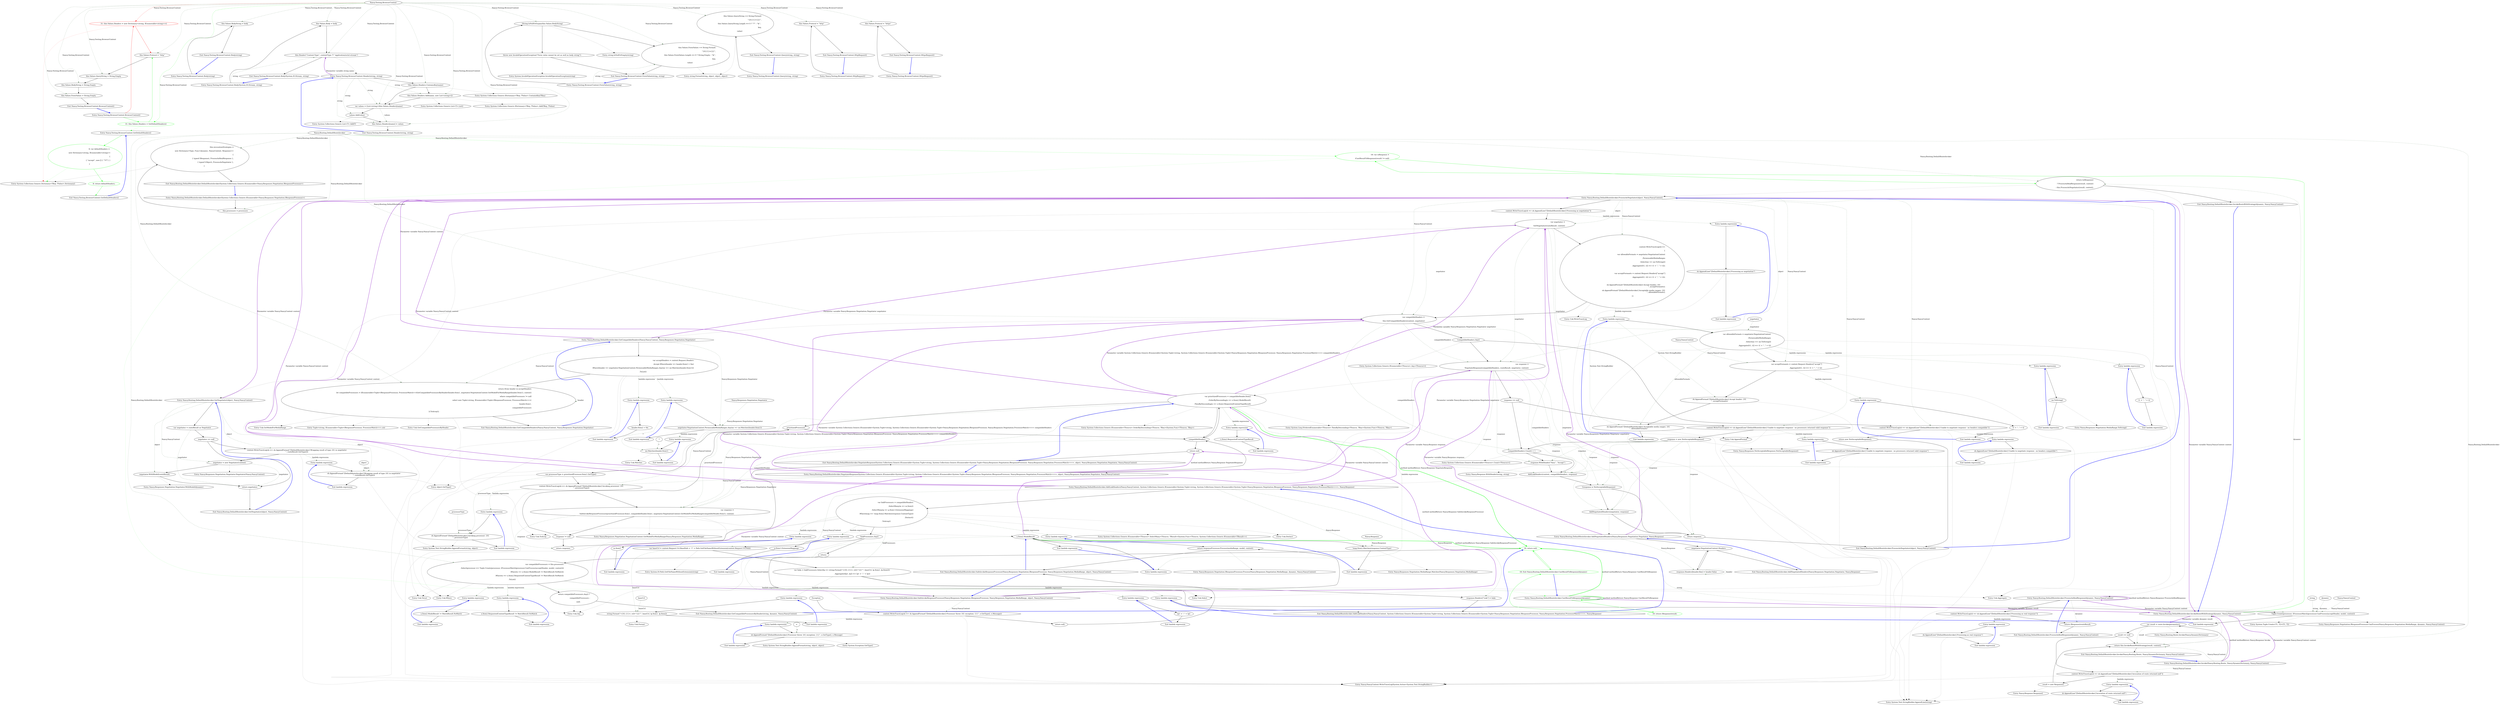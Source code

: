 digraph  {
n43 [label="Nancy.Testing.BrowserContext", span=""];
n0 [cluster="Nancy.Testing.BrowserContext.BrowserContext()", label="Entry Nancy.Testing.BrowserContext.BrowserContext()", span="14-14"];
n1 [cluster="Nancy.Testing.BrowserContext.BrowserContext()", color=red, community=0, label="31: this.Values.Headers = new Dictionary<string, IEnumerable<string>>()", span="16-16"];
n2 [cluster="Nancy.Testing.BrowserContext.BrowserContext()", label="this.Values.Protocol = ''http''", span="17-17"];
n7 [cluster="System.Collections.Generic.Dictionary<TKey, TValue>.Dictionary()", label="Entry System.Collections.Generic.Dictionary<TKey, TValue>.Dictionary()", span="0-0"];
n3 [cluster="Nancy.Testing.BrowserContext.BrowserContext()", label="this.Values.QueryString = String.Empty", span="18-18"];
n4 [cluster="Nancy.Testing.BrowserContext.BrowserContext()", label="this.Values.BodyString = String.Empty", span="19-19"];
n5 [cluster="Nancy.Testing.BrowserContext.BrowserContext()", label="this.Values.FormValues = String.Empty", span="20-20"];
n6 [cluster="Nancy.Testing.BrowserContext.BrowserContext()", label="Exit Nancy.Testing.BrowserContext.BrowserContext()", span="14-14"];
n8 [cluster="Nancy.Testing.BrowserContext.Body(string)", label="Entry Nancy.Testing.BrowserContext.Body(string)", span="60-60"];
n9 [cluster="Nancy.Testing.BrowserContext.Body(string)", label="this.Values.BodyString = body", span="62-62"];
n10 [cluster="Nancy.Testing.BrowserContext.Body(string)", label="Exit Nancy.Testing.BrowserContext.Body(string)", span="60-60"];
n11 [cluster="Nancy.Testing.BrowserContext.Body(System.IO.Stream, string)", label="Entry Nancy.Testing.BrowserContext.Body(System.IO.Stream, string)", span="70-70"];
n12 [cluster="Nancy.Testing.BrowserContext.Body(System.IO.Stream, string)", label="this.Values.Body = body", span="72-72"];
n13 [cluster="Nancy.Testing.BrowserContext.Body(System.IO.Stream, string)", label="this.Header(''Content-Type'', contentType ?? ''application/octet-stream'')", span="73-73"];
n14 [cluster="Nancy.Testing.BrowserContext.Body(System.IO.Stream, string)", label="Exit Nancy.Testing.BrowserContext.Body(System.IO.Stream, string)", span="70-70"];
n15 [cluster="Nancy.Testing.BrowserContext.Header(string, string)", label="Entry Nancy.Testing.BrowserContext.Header(string, string)", span="100-100"];
n16 [cluster="Nancy.Testing.BrowserContext.FormValue(string, string)", label="Entry Nancy.Testing.BrowserContext.FormValue(string, string)", span="81-81"];
n17 [cluster="Nancy.Testing.BrowserContext.FormValue(string, string)", label="!String.IsNullOrEmpty(this.Values.BodyString)", span="83-83"];
n19 [cluster="Nancy.Testing.BrowserContext.FormValue(string, string)", label="this.Values.FormValues += String.Format(\r\n                ''{0}{1}={2}'',\r\n                this.Values.FormValues.Length == 0 ? String.Empty : ''&'',\r\n                key,\r\n                value)", span="88-92"];
n18 [cluster="Nancy.Testing.BrowserContext.FormValue(string, string)", label="throw new InvalidOperationException(''Form value cannot be set as well as body string'');", span="85-85"];
n21 [cluster="string.IsNullOrEmpty(string)", label="Entry string.IsNullOrEmpty(string)", span="0-0"];
n20 [cluster="Nancy.Testing.BrowserContext.FormValue(string, string)", label="Exit Nancy.Testing.BrowserContext.FormValue(string, string)", span="81-81"];
n23 [cluster="string.Format(string, object, object, object)", label="Entry string.Format(string, object, object, object)", span="0-0"];
n22 [cluster="System.InvalidOperationException.InvalidOperationException(string)", label="Entry System.InvalidOperationException.InvalidOperationException(string)", span="0-0"];
n24 [cluster="Nancy.Testing.BrowserContext.Header(string, string)", label="!this.Values.Headers.ContainsKey(name)", span="102-102"];
n25 [cluster="Nancy.Testing.BrowserContext.Header(string, string)", label="this.Values.Headers.Add(name, new List<string>())", span="104-104"];
n26 [cluster="Nancy.Testing.BrowserContext.Header(string, string)", label="var values = (List<string>)this.Values.Headers[name]", span="107-107"];
n27 [cluster="Nancy.Testing.BrowserContext.Header(string, string)", label="values.Add(value)", span="108-108"];
n28 [cluster="Nancy.Testing.BrowserContext.Header(string, string)", label="this.Values.Headers[name] = values", span="110-110"];
n30 [cluster="System.Collections.Generic.IDictionary<TKey, TValue>.ContainsKey(TKey)", label="Entry System.Collections.Generic.IDictionary<TKey, TValue>.ContainsKey(TKey)", span="0-0"];
n31 [cluster="System.Collections.Generic.List<T>.List()", label="Entry System.Collections.Generic.List<T>.List()", span="0-0"];
n32 [cluster="System.Collections.Generic.IDictionary<TKey, TValue>.Add(TKey, TValue)", label="Entry System.Collections.Generic.IDictionary<TKey, TValue>.Add(TKey, TValue)", span="0-0"];
n33 [cluster="System.Collections.Generic.List<T>.Add(T)", label="Entry System.Collections.Generic.List<T>.Add(T)", span="0-0"];
n29 [cluster="Nancy.Testing.BrowserContext.Header(string, string)", label="Exit Nancy.Testing.BrowserContext.Header(string, string)", span="100-100"];
n34 [cluster="Nancy.Testing.BrowserContext.HttpRequest()", label="Entry Nancy.Testing.BrowserContext.HttpRequest()", span="116-116"];
n35 [cluster="Nancy.Testing.BrowserContext.HttpRequest()", label="this.Values.Protocol = ''http''", span="118-118"];
n36 [cluster="Nancy.Testing.BrowserContext.HttpRequest()", label="Exit Nancy.Testing.BrowserContext.HttpRequest()", span="116-116"];
n37 [cluster="Nancy.Testing.BrowserContext.HttpsRequest()", label="Entry Nancy.Testing.BrowserContext.HttpsRequest()", span="124-124"];
n38 [cluster="Nancy.Testing.BrowserContext.HttpsRequest()", label="this.Values.Protocol = ''https''", span="126-126"];
n39 [cluster="Nancy.Testing.BrowserContext.HttpsRequest()", label="Exit Nancy.Testing.BrowserContext.HttpsRequest()", span="124-124"];
n40 [cluster="Nancy.Testing.BrowserContext.Query(string, string)", label="Entry Nancy.Testing.BrowserContext.Query(string, string)", span="132-132"];
n41 [cluster="Nancy.Testing.BrowserContext.Query(string, string)", label="this.Values.QueryString += String.Format(\r\n                ''{0}{1}={2}'',\r\n                this.Values.QueryString.Length == 0 ? ''?'' : ''&'', \r\n                key,\r\n                value)", span="134-138"];
n42 [cluster="Nancy.Testing.BrowserContext.Query(string, string)", label="Exit Nancy.Testing.BrowserContext.Query(string, string)", span="132-132"];
d1 [cluster="Nancy.Testing.BrowserContext.BrowserContext()", color=green, community=0, label="31: this.Values.Headers = GetDefaultHeaders()", span="16-16"];
d7 [cluster="Nancy.Testing.BrowserContext.GetDefaultHeaders()", label="Entry Nancy.Testing.BrowserContext.GetDefaultHeaders()", span="141-141"];
d43 [cluster="Nancy.Testing.BrowserContext.GetDefaultHeaders()", color=green, community=0, label="6: var defaultHeaders = \r\n                new Dictionary<string, IEnumerable<string>>\r\n                {\r\n                    { ''accept'', new [] { ''*/*''} }\r\n                }", span="143-147"];
d44 [cluster="Nancy.Testing.BrowserContext.GetDefaultHeaders()", color=green, community=0, label="8: return defaultHeaders;", span="149-149"];
d45 [cluster="Nancy.Testing.BrowserContext.GetDefaultHeaders()", label="Exit Nancy.Testing.BrowserContext.GetDefaultHeaders()", span="141-141"];
m0_185 [cluster="Nancy.Responses.Negotiation.IResponseProcessor.Process(Nancy.Responses.Negotiation.MediaRange, dynamic, Nancy.NancyContext)", file="DefaultRouteInvoker.cs", label="Entry Nancy.Responses.Negotiation.IResponseProcessor.Process(Nancy.Responses.Negotiation.MediaRange, dynamic, Nancy.NancyContext)", span="32-32"];
m0_35 [cluster="Unk.Any", file="DefaultRouteInvoker.cs", label="Entry Unk.Any", span=""];
m0_103 [cluster="Nancy.Response.WithHeader(string, string)", file="DefaultRouteInvoker.cs", label="Entry Nancy.Response.WithHeader(string, string)", span="46-46"];
m0_65 [cluster="System.Linq.IOrderedEnumerable<TSource>.ThenByDescending<TSource, TKey>(System.Func<TSource, TKey>)", file="DefaultRouteInvoker.cs", label="Entry System.Linq.IOrderedEnumerable<TSource>.ThenByDescending<TSource, TKey>(System.Func<TSource, TKey>)", span="0-0"];
m0_67 [cluster="Nancy.Responses.Negotiation.NegotiationContext.GetModelForMediaRange(Nancy.Responses.Negotiation.MediaRange)", file="DefaultRouteInvoker.cs", label="Entry Nancy.Responses.Negotiation.NegotiationContext.GetModelForMediaRange(Nancy.Responses.Negotiation.MediaRange)", span="68-68"];
m0_66 [cluster="object.GetType()", file="DefaultRouteInvoker.cs", label="Entry object.GetType()", span="0-0"];
m0_97 [cluster="Nancy.Routing.DefaultRouteInvoker.GetNegotiator(object, Nancy.NancyContext)", file="DefaultRouteInvoker.cs", label="Entry Nancy.Routing.DefaultRouteInvoker.GetNegotiator(object, Nancy.NancyContext)", span="228-228"];
m0_191 [cluster="Nancy.Routing.DefaultRouteInvoker.GetNegotiator(object, Nancy.NancyContext)", file="DefaultRouteInvoker.cs", label="var negotiator = routeResult as Negotiator", span="230-230"];
m0_193 [cluster="Nancy.Routing.DefaultRouteInvoker.GetNegotiator(object, Nancy.NancyContext)", file="DefaultRouteInvoker.cs", label="context.WriteTraceLog(sb => sb.AppendFormat(''[DefaultRouteInvoker] Wrapping result of type {0} in negotiator\n'', routeResult.GetType()))", span="234-234"];
m0_194 [cluster="Nancy.Routing.DefaultRouteInvoker.GetNegotiator(object, Nancy.NancyContext)", file="DefaultRouteInvoker.cs", label="negotiator = new Negotiator(context)", span="236-236"];
m0_195 [cluster="Nancy.Routing.DefaultRouteInvoker.GetNegotiator(object, Nancy.NancyContext)", file="DefaultRouteInvoker.cs", label="negotiator.WithModel(routeResult)", span="237-237"];
m0_192 [cluster="Nancy.Routing.DefaultRouteInvoker.GetNegotiator(object, Nancy.NancyContext)", file="DefaultRouteInvoker.cs", label="negotiator == null", span="232-232"];
m0_196 [cluster="Nancy.Routing.DefaultRouteInvoker.GetNegotiator(object, Nancy.NancyContext)", file="DefaultRouteInvoker.cs", label="return negotiator;", span="240-240"];
m0_197 [cluster="Nancy.Routing.DefaultRouteInvoker.GetNegotiator(object, Nancy.NancyContext)", file="DefaultRouteInvoker.cs", label="Exit Nancy.Routing.DefaultRouteInvoker.GetNegotiator(object, Nancy.NancyContext)", span="228-228"];
m0_179 [cluster="Unk.Matches", file="DefaultRouteInvoker.cs", label="Entry Unk.Matches", span=""];
m0_39 [cluster="Nancy.Responses.Negotiation.IResponseProcessor.CanProcess(Nancy.Responses.Negotiation.MediaRange, dynamic, Nancy.NancyContext)", file="DefaultRouteInvoker.cs", label="Entry Nancy.Responses.Negotiation.IResponseProcessor.CanProcess(Nancy.Responses.Negotiation.MediaRange, dynamic, Nancy.NancyContext)", span="23-23"];
m0_104 [cluster="Nancy.Routing.DefaultRouteInvoker.AddLinkHeaders(Nancy.NancyContext, System.Collections.Generic.IEnumerable<System.Tuple<string, System.Collections.Generic.IEnumerable<System.Tuple<Nancy.Responses.Negotiation.IResponseProcessor, Nancy.Responses.Negotiation.ProcessorMatch>>>>, Nancy.Response)", file="DefaultRouteInvoker.cs", label="Entry Nancy.Routing.DefaultRouteInvoker.AddLinkHeaders(Nancy.NancyContext, System.Collections.Generic.IEnumerable<System.Tuple<string, System.Collections.Generic.IEnumerable<System.Tuple<Nancy.Responses.Negotiation.IResponseProcessor, Nancy.Responses.Negotiation.ProcessorMatch>>>>, Nancy.Response)", span="176-176"];
m0_136 [cluster="Nancy.Routing.DefaultRouteInvoker.AddLinkHeaders(Nancy.NancyContext, System.Collections.Generic.IEnumerable<System.Tuple<string, System.Collections.Generic.IEnumerable<System.Tuple<Nancy.Responses.Negotiation.IResponseProcessor, Nancy.Responses.Negotiation.ProcessorMatch>>>>, Nancy.Response)", file="DefaultRouteInvoker.cs", label="var linkProcessors = compatibleHeaders\r\n                .SelectMany(m => m.Item2)\r\n                .SelectMany(p => p.Item1.ExtensionMappings)\r\n                .Where(map => !map.Item2.Matches(response.ContentType))\r\n                .Distinct()\r\n                .ToArray()", span="178-183"];
m0_139 [cluster="Nancy.Routing.DefaultRouteInvoker.AddLinkHeaders(Nancy.NancyContext, System.Collections.Generic.IEnumerable<System.Tuple<string, System.Collections.Generic.IEnumerable<System.Tuple<Nancy.Responses.Negotiation.IResponseProcessor, Nancy.Responses.Negotiation.ProcessorMatch>>>>, Nancy.Response)", file="DefaultRouteInvoker.cs", label="var baseUrl = context.Request.Url.BasePath + ''/'' + Path.GetFileNameWithoutExtension(context.Request.Url.Path)", span="190-190"];
m0_141 [cluster="Nancy.Routing.DefaultRouteInvoker.AddLinkHeaders(Nancy.NancyContext, System.Collections.Generic.IEnumerable<System.Tuple<string, System.Collections.Generic.IEnumerable<System.Tuple<Nancy.Responses.Negotiation.IResponseProcessor, Nancy.Responses.Negotiation.ProcessorMatch>>>>, Nancy.Response)", file="DefaultRouteInvoker.cs", label="response.Headers[''Link''] = links", span="195-195"];
m0_137 [cluster="Nancy.Routing.DefaultRouteInvoker.AddLinkHeaders(Nancy.NancyContext, System.Collections.Generic.IEnumerable<System.Tuple<string, System.Collections.Generic.IEnumerable<System.Tuple<Nancy.Responses.Negotiation.IResponseProcessor, Nancy.Responses.Negotiation.ProcessorMatch>>>>, Nancy.Response)", file="DefaultRouteInvoker.cs", label="!linkProcessors.Any()", span="185-185"];
m0_140 [cluster="Nancy.Routing.DefaultRouteInvoker.AddLinkHeaders(Nancy.NancyContext, System.Collections.Generic.IEnumerable<System.Tuple<string, System.Collections.Generic.IEnumerable<System.Tuple<Nancy.Responses.Negotiation.IResponseProcessor, Nancy.Responses.Negotiation.ProcessorMatch>>>>, Nancy.Response)", file="DefaultRouteInvoker.cs", label="var links = linkProcessors.Select(lp => string.Format(''<{0}.{1}>; rel=\''{2}\'''', baseUrl, lp.Item1, lp.Item2))\r\n                                      .Aggregate((lp1, lp2) => lp1 + '','' + lp2)", span="192-193"];
m0_138 [cluster="Nancy.Routing.DefaultRouteInvoker.AddLinkHeaders(Nancy.NancyContext, System.Collections.Generic.IEnumerable<System.Tuple<string, System.Collections.Generic.IEnumerable<System.Tuple<Nancy.Responses.Negotiation.IResponseProcessor, Nancy.Responses.Negotiation.ProcessorMatch>>>>, Nancy.Response)", file="DefaultRouteInvoker.cs", label="return;", span="187-187"];
m0_142 [cluster="Nancy.Routing.DefaultRouteInvoker.AddLinkHeaders(Nancy.NancyContext, System.Collections.Generic.IEnumerable<System.Tuple<string, System.Collections.Generic.IEnumerable<System.Tuple<Nancy.Responses.Negotiation.IResponseProcessor, Nancy.Responses.Negotiation.ProcessorMatch>>>>, Nancy.Response)", file="DefaultRouteInvoker.cs", label="Exit Nancy.Routing.DefaultRouteInvoker.AddLinkHeaders(Nancy.NancyContext, System.Collections.Generic.IEnumerable<System.Tuple<string, System.Collections.Generic.IEnumerable<System.Tuple<Nancy.Responses.Negotiation.IResponseProcessor, Nancy.Responses.Negotiation.ProcessorMatch>>>>, Nancy.Response)", span="176-176"];
m0_100 [cluster="System.Collections.Generic.IEnumerable<TSource>.Any<TSource>()", file="DefaultRouteInvoker.cs", label="Entry System.Collections.Generic.IEnumerable<TSource>.Any<TSource>()", span="0-0"];
m0_199 [cluster="Nancy.Responses.Negotiation.Negotiator.WithModel(dynamic)", file="DefaultRouteInvoker.cs", label="Entry Nancy.Responses.Negotiation.Negotiator.WithModel(dynamic)", span="96-96"];
m0_24 [cluster="Nancy.Routing.DefaultRouteInvoker.ProcessAsRealResponse(dynamic, Nancy.NancyContext)", file="DefaultRouteInvoker.cs", label="Entry Nancy.Routing.DefaultRouteInvoker.ProcessAsRealResponse(dynamic, Nancy.NancyContext)", span="79-79"];
m0_47 [cluster="Nancy.Routing.DefaultRouteInvoker.ProcessAsRealResponse(dynamic, Nancy.NancyContext)", file="DefaultRouteInvoker.cs", label="context.WriteTraceLog(sb => sb.AppendLine(''[DefaultRouteInvoker] Processing as real response''))", span="81-81"];
m0_48 [cluster="Nancy.Routing.DefaultRouteInvoker.ProcessAsRealResponse(dynamic, Nancy.NancyContext)", file="DefaultRouteInvoker.cs", label="return (Response)routeResult;", span="83-83"];
m0_49 [cluster="Nancy.Routing.DefaultRouteInvoker.ProcessAsRealResponse(dynamic, Nancy.NancyContext)", file="DefaultRouteInvoker.cs", label="Exit Nancy.Routing.DefaultRouteInvoker.ProcessAsRealResponse(dynamic, Nancy.NancyContext)", span="79-79"];
m0_15 [cluster="Nancy.Routing.DefaultRouteInvoker.InvokeRouteWithStrategy(dynamic, Nancy.NancyContext)", file="DefaultRouteInvoker.cs", label="Entry Nancy.Routing.DefaultRouteInvoker.InvokeRouteWithStrategy(dynamic, Nancy.NancyContext)", span="51-51"];
m0_20 [cluster="Nancy.Routing.DefaultRouteInvoker.InvokeRouteWithStrategy(dynamic, Nancy.NancyContext)", color=green, community=0, file="DefaultRouteInvoker.cs", label="18: var isResponse =\r\n                (CastResultToResponse(result) != null)", span="53-54"];
m0_21 [cluster="Nancy.Routing.DefaultRouteInvoker.InvokeRouteWithStrategy(dynamic, Nancy.NancyContext)", file="DefaultRouteInvoker.cs", label="return (isResponse)\r\n                ? ProcessAsRealResponse(result, context)\r\n                : this.ProcessAsNegotiator(result, context);", span="56-58"];
m0_22 [cluster="Nancy.Routing.DefaultRouteInvoker.InvokeRouteWithStrategy(dynamic, Nancy.NancyContext)", file="DefaultRouteInvoker.cs", label="Exit Nancy.Routing.DefaultRouteInvoker.InvokeRouteWithStrategy(dynamic, Nancy.NancyContext)", span="51-51"];
m0_28 [cluster="Nancy.Routing.DefaultRouteInvoker.CastResultToResponse(dynamic)", color=green, community=0, file="DefaultRouteInvoker.cs", label="18: return null;", span="69-69"];
m0_29 [cluster="Nancy.Routing.DefaultRouteInvoker.GetCompatibleProcessorsByHeader(string, dynamic, Nancy.NancyContext)", file="DefaultRouteInvoker.cs", label="var compatibleProcessors = this.processors\r\n                .Select(processor => Tuple.Create(processor, (ProcessorMatch)processor.CanProcess(acceptHeader, model, context)))\r\n                .Where(x => x.Item2.ModelResult != MatchResult.NoMatch)\r\n                .Where(x => x.Item2.RequestedContentTypeResult != MatchResult.NoMatch)\r\n                .ToList()", span="68-72"];
m0_30 [cluster="Nancy.Routing.DefaultRouteInvoker.GetCompatibleProcessorsByHeader(string, dynamic, Nancy.NancyContext)", file="DefaultRouteInvoker.cs", label="return compatibleProcessors.Any() ?\r\n                compatibleProcessors :\r\n                null;", span="74-76"];
m0_31 [cluster="Nancy.Routing.DefaultRouteInvoker.GetCompatibleProcessorsByHeader(string, dynamic, Nancy.NancyContext)", file="DefaultRouteInvoker.cs", label="Exit Nancy.Routing.DefaultRouteInvoker.GetCompatibleProcessorsByHeader(string, dynamic, Nancy.NancyContext)", span="66-66"];
m0_156 [cluster="Nancy.Responses.Negotiation.MediaRange.Matches(Nancy.Responses.Negotiation.MediaRange)", file="DefaultRouteInvoker.cs", label="Entry Nancy.Responses.Negotiation.MediaRange.Matches(Nancy.Responses.Negotiation.MediaRange)", span="24-24"];
m0_33 [cluster="Unk.Where", file="DefaultRouteInvoker.cs", label="Entry Unk.Where", span=""];
m0_70 [cluster="lambda expression", file="DefaultRouteInvoker.cs", label="x.Item2.ModelResult", span="91-91"];
m0_68 [cluster="Nancy.Routing.DefaultRouteInvoker.SafeInvokeResponseProcessor(Nancy.Responses.Negotiation.IResponseProcessor, Nancy.Responses.Negotiation.MediaRange, object, Nancy.NancyContext)", file="DefaultRouteInvoker.cs", label="Entry Nancy.Routing.DefaultRouteInvoker.SafeInvokeResponseProcessor(Nancy.Responses.Negotiation.IResponseProcessor, Nancy.Responses.Negotiation.MediaRange, object, Nancy.NancyContext)", span="214-214"];
m0_180 [cluster="Nancy.Routing.DefaultRouteInvoker.SafeInvokeResponseProcessor(Nancy.Responses.Negotiation.IResponseProcessor, Nancy.Responses.Negotiation.MediaRange, object, Nancy.NancyContext)", file="DefaultRouteInvoker.cs", label="return responseProcessor.Process(mediaRange, model, context);", span="218-218"];
m0_182 [cluster="Nancy.Routing.DefaultRouteInvoker.SafeInvokeResponseProcessor(Nancy.Responses.Negotiation.IResponseProcessor, Nancy.Responses.Negotiation.MediaRange, object, Nancy.NancyContext)", file="DefaultRouteInvoker.cs", label="context.WriteTraceLog(sb => sb.AppendFormat(''[DefaultRouteInvoker] Processor threw {0} exception: {1}'', e.GetType(), e.Message))", span="222-222"];
m0_181 [cluster="Nancy.Routing.DefaultRouteInvoker.SafeInvokeResponseProcessor(Nancy.Responses.Negotiation.IResponseProcessor, Nancy.Responses.Negotiation.MediaRange, object, Nancy.NancyContext)", file="DefaultRouteInvoker.cs", label=Exception, span="220-220"];
m0_183 [cluster="Nancy.Routing.DefaultRouteInvoker.SafeInvokeResponseProcessor(Nancy.Responses.Negotiation.IResponseProcessor, Nancy.Responses.Negotiation.MediaRange, object, Nancy.NancyContext)", file="DefaultRouteInvoker.cs", label="return null;", span="225-225"];
m0_184 [cluster="Nancy.Routing.DefaultRouteInvoker.SafeInvokeResponseProcessor(Nancy.Responses.Negotiation.IResponseProcessor, Nancy.Responses.Negotiation.MediaRange, object, Nancy.NancyContext)", file="DefaultRouteInvoker.cs", label="Exit Nancy.Routing.DefaultRouteInvoker.SafeInvokeResponseProcessor(Nancy.Responses.Negotiation.IResponseProcessor, Nancy.Responses.Negotiation.MediaRange, object, Nancy.NancyContext)", span="214-214"];
m0_78 [cluster="System.Text.StringBuilder.AppendFormat(string, object)", file="DefaultRouteInvoker.cs", label="Entry System.Text.StringBuilder.AppendFormat(string, object)", span="0-0"];
m0_115 [cluster="Unk.Aggregate", file="DefaultRouteInvoker.cs", label="Entry Unk.Aggregate", span=""];
m0_116 [cluster="Unk.AppendFormat", file="DefaultRouteInvoker.cs", label="Entry Unk.AppendFormat", span=""];
m0_145 [cluster="Unk.ToArray", file="DefaultRouteInvoker.cs", label="Entry Unk.ToArray", span=""];
m0_169 [cluster="Tuple<string, IEnumerable<Tuple<IResponseProcessor, ProcessorMatch>>>.cstr", file="DefaultRouteInvoker.cs", label="Entry Tuple<string, IEnumerable<Tuple<IResponseProcessor, ProcessorMatch>>>.cstr", span=""];
m0_40 [cluster="System.Tuple.Create<T1, T2>(T1, T2)", file="DefaultRouteInvoker.cs", label="Entry System.Tuple.Create<T1, T2>(T1, T2)", span="0-0"];
m0_5 [cluster="Nancy.Routing.DefaultRouteInvoker.Invoke(Nancy.Routing.Route, Nancy.DynamicDictionary, Nancy.NancyContext)", file="DefaultRouteInvoker.cs", label="Entry Nancy.Routing.DefaultRouteInvoker.Invoke(Nancy.Routing.Route, Nancy.DynamicDictionary, Nancy.NancyContext)", span="38-38"];
m0_6 [cluster="Nancy.Routing.DefaultRouteInvoker.Invoke(Nancy.Routing.Route, Nancy.DynamicDictionary, Nancy.NancyContext)", file="DefaultRouteInvoker.cs", label="var result = route.Invoke(parameters)", span="40-40"];
m0_8 [cluster="Nancy.Routing.DefaultRouteInvoker.Invoke(Nancy.Routing.Route, Nancy.DynamicDictionary, Nancy.NancyContext)", file="DefaultRouteInvoker.cs", label="context.WriteTraceLog(sb => sb.AppendLine(''[DefaultRouteInvoker] Invocation of route returned null''))", span="44-44"];
m0_10 [cluster="Nancy.Routing.DefaultRouteInvoker.Invoke(Nancy.Routing.Route, Nancy.DynamicDictionary, Nancy.NancyContext)", file="DefaultRouteInvoker.cs", label="return this.InvokeRouteWithStrategy(result, context);", span="48-48"];
m0_7 [cluster="Nancy.Routing.DefaultRouteInvoker.Invoke(Nancy.Routing.Route, Nancy.DynamicDictionary, Nancy.NancyContext)", file="DefaultRouteInvoker.cs", label="result == null", span="42-42"];
m0_9 [cluster="Nancy.Routing.DefaultRouteInvoker.Invoke(Nancy.Routing.Route, Nancy.DynamicDictionary, Nancy.NancyContext)", file="DefaultRouteInvoker.cs", label="result = new Response()", span="45-45"];
m0_11 [cluster="Nancy.Routing.DefaultRouteInvoker.Invoke(Nancy.Routing.Route, Nancy.DynamicDictionary, Nancy.NancyContext)", file="DefaultRouteInvoker.cs", label="Exit Nancy.Routing.DefaultRouteInvoker.Invoke(Nancy.Routing.Route, Nancy.DynamicDictionary, Nancy.NancyContext)", span="38-38"];
m0_143 [cluster="System.Collections.Generic.IEnumerable<TSource>.SelectMany<TSource, TResult>(System.Func<TSource, System.Collections.Generic.IEnumerable<TResult>>)", file="DefaultRouteInvoker.cs", label="Entry System.Collections.Generic.IEnumerable<TSource>.SelectMany<TSource, TResult>(System.Func<TSource, System.Collections.Generic.IEnumerable<TResult>>)", span="0-0"];
m0_98 [cluster="Unk.WriteTraceLog", file="DefaultRouteInvoker.cs", label="Entry Unk.WriteTraceLog", span=""];
m0_168 [cluster="Unk.GetCompatibleProcessorsByHeader", file="DefaultRouteInvoker.cs", label="Entry Unk.GetCompatibleProcessorsByHeader", span=""];
m0_190 [cluster="System.Text.StringBuilder.AppendFormat(string, object, object)", file="DefaultRouteInvoker.cs", label="Entry System.Text.StringBuilder.AppendFormat(string, object, object)", span="0-0"];
m0_105 [cluster="Nancy.Routing.DefaultRouteInvoker.AddNegotiatedHeaders(Nancy.Responses.Negotiation.Negotiator, Nancy.Response)", file="DefaultRouteInvoker.cs", label="Entry Nancy.Routing.DefaultRouteInvoker.AddNegotiatedHeaders(Nancy.Responses.Negotiation.Negotiator, Nancy.Response)", span="168-168"];
m0_133 [cluster="Nancy.Routing.DefaultRouteInvoker.AddNegotiatedHeaders(Nancy.Responses.Negotiation.Negotiator, Nancy.Response)", file="DefaultRouteInvoker.cs", label="negotiator.NegotiationContext.Headers", span="170-170"];
m0_134 [cluster="Nancy.Routing.DefaultRouteInvoker.AddNegotiatedHeaders(Nancy.Responses.Negotiation.Negotiator, Nancy.Response)", file="DefaultRouteInvoker.cs", label="response.Headers[header.Key] = header.Value", span="172-172"];
m0_135 [cluster="Nancy.Routing.DefaultRouteInvoker.AddNegotiatedHeaders(Nancy.Responses.Negotiation.Negotiator, Nancy.Response)", file="DefaultRouteInvoker.cs", label="Exit Nancy.Routing.DefaultRouteInvoker.AddNegotiatedHeaders(Nancy.Responses.Negotiation.Negotiator, Nancy.Response)", span="168-168"];
m0_120 [cluster="Nancy.Responses.Negotiation.MediaRange.ToString()", file="DefaultRouteInvoker.cs", label="Entry Nancy.Responses.Negotiation.MediaRange.ToString()", span="61-61"];
m0_101 [cluster="Nancy.Responses.NotAcceptableResponse.NotAcceptableResponse()", file="DefaultRouteInvoker.cs", label="Entry Nancy.Responses.NotAcceptableResponse.NotAcceptableResponse()", span="10-10"];
m0_99 [cluster="Nancy.Routing.DefaultRouteInvoker.GetCompatibleHeaders(Nancy.NancyContext, Nancy.Responses.Negotiation.Negotiator)", file="DefaultRouteInvoker.cs", label="Entry Nancy.Routing.DefaultRouteInvoker.GetCompatibleHeaders(Nancy.NancyContext, Nancy.Responses.Negotiation.Negotiator)", span="198-198"];
m0_164 [cluster="Nancy.Routing.DefaultRouteInvoker.GetCompatibleHeaders(Nancy.NancyContext, Nancy.Responses.Negotiation.Negotiator)", file="DefaultRouteInvoker.cs", label="var acceptHeaders = context.Request.Headers\r\n                .Accept.Where(header => header.Item2 > 0m)\r\n                .Where(header => negotiator.NegotiationContext.PermissableMediaRanges.Any(mr => mr.Matches(header.Item1)))\r\n                .ToList()", span="200-203"];
m0_165 [cluster="Nancy.Routing.DefaultRouteInvoker.GetCompatibleHeaders(Nancy.NancyContext, Nancy.Responses.Negotiation.Negotiator)", file="DefaultRouteInvoker.cs", label="return (from header in acceptHeaders\r\n                    let compatibleProcessors = (IEnumerable<Tuple<IResponseProcessor, ProcessorMatch>>)GetCompatibleProcessorsByHeader(header.Item1, negotiator.NegotiationContext.GetModelForMediaRange(header.Item1), context)\r\n                    where compatibleProcessors != null\r\n                    select new Tuple<string, IEnumerable<Tuple<IResponseProcessor, ProcessorMatch>>>(\r\n                        header.Item1,\r\n                        compatibleProcessors\r\n                    )).ToArray();", span="205-211"];
m0_166 [cluster="Nancy.Routing.DefaultRouteInvoker.GetCompatibleHeaders(Nancy.NancyContext, Nancy.Responses.Negotiation.Negotiator)", file="DefaultRouteInvoker.cs", label="Exit Nancy.Routing.DefaultRouteInvoker.GetCompatibleHeaders(Nancy.NancyContext, Nancy.Responses.Negotiation.Negotiator)", span="198-198"];
m0_25 [cluster="Nancy.Routing.DefaultRouteInvoker.ProcessAsNegotiator(object, Nancy.NancyContext)", file="DefaultRouteInvoker.cs", label="Entry Nancy.Routing.DefaultRouteInvoker.ProcessAsNegotiator(object, Nancy.NancyContext)", span="112-112"];
m0_79 [cluster="Nancy.Routing.DefaultRouteInvoker.ProcessAsNegotiator(object, Nancy.NancyContext)", file="DefaultRouteInvoker.cs", label="context.WriteTraceLog(sb => sb.AppendLine(''[DefaultRouteInvoker] Processing as negotiation''))", span="114-114"];
m0_80 [cluster="Nancy.Routing.DefaultRouteInvoker.ProcessAsNegotiator(object, Nancy.NancyContext)", file="DefaultRouteInvoker.cs", label="var negotiator =\r\n                GetNegotiator(routeResult, context)", span="116-117"];
m0_81 [cluster="Nancy.Routing.DefaultRouteInvoker.ProcessAsNegotiator(object, Nancy.NancyContext)", file="DefaultRouteInvoker.cs", label="context.WriteTraceLog(sb =>\r\n                                      {\r\n                                          var allowableFormats = negotiator.NegotiationContext\r\n                                              .PermissableMediaRanges\r\n                                              .Select(mr => mr.ToString())\r\n                                              .Aggregate((t1, t2) => t1 + '', '' + t2);\r\n\r\n                                          var acceptFormants = context.Request.Headers[''accept'']\r\n                                                                              .Aggregate((t1, t2) => t1 + '', '' + t2);\r\n\r\n                                          sb.AppendFormat(''[DefaultRouteInvoker] Accept header: {0}\n'', acceptFormants);\r\n                                          sb.AppendFormat(''[DefaultRouteInvoker] Acceptable media ranges: {0}\n'', allowableFormats);\r\n                                      })", span="119-131"];
m0_82 [cluster="Nancy.Routing.DefaultRouteInvoker.ProcessAsNegotiator(object, Nancy.NancyContext)", file="DefaultRouteInvoker.cs", label="var compatibleHeaders =\r\n                this.GetCompatibleHeaders(context, negotiator)", span="133-134"];
m0_84 [cluster="Nancy.Routing.DefaultRouteInvoker.ProcessAsNegotiator(object, Nancy.NancyContext)", file="DefaultRouteInvoker.cs", label="context.WriteTraceLog(sb => sb.AppendLine(''[DefaultRouteInvoker] Unable to negotiate response - no headers compatible''))", span="138-138"];
m0_86 [cluster="Nancy.Routing.DefaultRouteInvoker.ProcessAsNegotiator(object, Nancy.NancyContext)", file="DefaultRouteInvoker.cs", label="var response =\r\n                NegotiateResponse(compatibleHeaders, routeResult, negotiator, context)", span="143-144"];
m0_88 [cluster="Nancy.Routing.DefaultRouteInvoker.ProcessAsNegotiator(object, Nancy.NancyContext)", file="DefaultRouteInvoker.cs", label="context.WriteTraceLog(sb => sb.AppendLine(''[DefaultRouteInvoker] Unable to negotiate response - no processors returned valid response''))", span="148-148"];
m0_92 [cluster="Nancy.Routing.DefaultRouteInvoker.ProcessAsNegotiator(object, Nancy.NancyContext)", file="DefaultRouteInvoker.cs", label="AddLinkHeaders(context, compatibleHeaders, response)", span="158-158"];
m0_94 [cluster="Nancy.Routing.DefaultRouteInvoker.ProcessAsNegotiator(object, Nancy.NancyContext)", file="DefaultRouteInvoker.cs", label="AddNegotiatedHeaders(negotiator, response)", span="162-162"];
m0_83 [cluster="Nancy.Routing.DefaultRouteInvoker.ProcessAsNegotiator(object, Nancy.NancyContext)", file="DefaultRouteInvoker.cs", label="!compatibleHeaders.Any()", span="136-136"];
m0_90 [cluster="Nancy.Routing.DefaultRouteInvoker.ProcessAsNegotiator(object, Nancy.NancyContext)", file="DefaultRouteInvoker.cs", label="compatibleHeaders.Count() > 1", span="153-153"];
m0_85 [cluster="Nancy.Routing.DefaultRouteInvoker.ProcessAsNegotiator(object, Nancy.NancyContext)", file="DefaultRouteInvoker.cs", label="return new NotAcceptableResponse();", span="140-140"];
m0_87 [cluster="Nancy.Routing.DefaultRouteInvoker.ProcessAsNegotiator(object, Nancy.NancyContext)", file="DefaultRouteInvoker.cs", label="response == null", span="146-146"];
m0_91 [cluster="Nancy.Routing.DefaultRouteInvoker.ProcessAsNegotiator(object, Nancy.NancyContext)", file="DefaultRouteInvoker.cs", label="response.WithHeader(''Vary'', ''Accept'')", span="155-155"];
m0_93 [cluster="Nancy.Routing.DefaultRouteInvoker.ProcessAsNegotiator(object, Nancy.NancyContext)", file="DefaultRouteInvoker.cs", label="!(response is NotAcceptableResponse)", span="160-160"];
m0_95 [cluster="Nancy.Routing.DefaultRouteInvoker.ProcessAsNegotiator(object, Nancy.NancyContext)", file="DefaultRouteInvoker.cs", label="return response;", span="165-165"];
m0_89 [cluster="Nancy.Routing.DefaultRouteInvoker.ProcessAsNegotiator(object, Nancy.NancyContext)", file="DefaultRouteInvoker.cs", label="response = new NotAcceptableResponse()", span="150-150"];
m0_96 [cluster="Nancy.Routing.DefaultRouteInvoker.ProcessAsNegotiator(object, Nancy.NancyContext)", file="DefaultRouteInvoker.cs", label="Exit Nancy.Routing.DefaultRouteInvoker.ProcessAsNegotiator(object, Nancy.NancyContext)", span="112-112"];
m0_200 [cluster="lambda expression", file="DefaultRouteInvoker.cs", label="Entry lambda expression", span="234-234"];
m0_16 [cluster="lambda expression", file="DefaultRouteInvoker.cs", label="Entry lambda expression", span="44-44"];
m0_17 [cluster="lambda expression", file="DefaultRouteInvoker.cs", label="sb.AppendLine(''[DefaultRouteInvoker] Invocation of route returned null'')", span="44-44"];
m0_18 [cluster="lambda expression", file="DefaultRouteInvoker.cs", label="Exit lambda expression", span="44-44"];
m0_37 [cluster="lambda expression", file="DefaultRouteInvoker.cs", label="Tuple.Create(processor, (ProcessorMatch)processor.CanProcess(acceptHeader, model, context))", span="69-69"];
m0_36 [cluster="lambda expression", file="DefaultRouteInvoker.cs", label="Entry lambda expression", span="69-69"];
m0_41 [cluster="lambda expression", file="DefaultRouteInvoker.cs", label="Entry lambda expression", span="70-70"];
m0_44 [cluster="lambda expression", file="DefaultRouteInvoker.cs", label="Entry lambda expression", span="71-71"];
m0_38 [cluster="lambda expression", file="DefaultRouteInvoker.cs", label="Exit lambda expression", span="69-69"];
m0_42 [cluster="lambda expression", file="DefaultRouteInvoker.cs", label="x.Item2.ModelResult != MatchResult.NoMatch", span="70-70"];
m0_43 [cluster="lambda expression", file="DefaultRouteInvoker.cs", label="Exit lambda expression", span="70-70"];
m0_45 [cluster="lambda expression", file="DefaultRouteInvoker.cs", label="x.Item2.RequestedContentTypeResult != MatchResult.NoMatch", span="71-71"];
m0_46 [cluster="lambda expression", file="DefaultRouteInvoker.cs", label="Exit lambda expression", span="71-71"];
m0_50 [cluster="lambda expression", file="DefaultRouteInvoker.cs", label="Entry lambda expression", span="81-81"];
m0_51 [cluster="lambda expression", file="DefaultRouteInvoker.cs", label="sb.AppendLine(''[DefaultRouteInvoker] Processing as real response'')", span="81-81"];
m0_52 [cluster="lambda expression", file="DefaultRouteInvoker.cs", label="Exit lambda expression", span="81-81"];
m0_69 [cluster="lambda expression", file="DefaultRouteInvoker.cs", label="Entry lambda expression", span="91-91"];
m0_72 [cluster="lambda expression", file="DefaultRouteInvoker.cs", label="Entry lambda expression", span="92-92"];
m0_76 [cluster="lambda expression", file="DefaultRouteInvoker.cs", label="sb.AppendFormat(''[DefaultRouteInvoker] Invoking processor: {0}\n'', processorType)", span="97-97"];
m0_75 [cluster="lambda expression", file="DefaultRouteInvoker.cs", label="Entry lambda expression", span="97-97"];
m0_71 [cluster="lambda expression", file="DefaultRouteInvoker.cs", label="Exit lambda expression", span="91-91"];
m0_73 [cluster="lambda expression", file="DefaultRouteInvoker.cs", label="x.Item2.RequestedContentTypeResult", span="92-92"];
m0_74 [cluster="lambda expression", file="DefaultRouteInvoker.cs", label="Exit lambda expression", span="92-92"];
m0_77 [cluster="lambda expression", file="DefaultRouteInvoker.cs", label="Exit lambda expression", span="97-97"];
m0_111 [cluster="lambda expression", file="DefaultRouteInvoker.cs", label="var acceptFormants = context.Request.Headers[''accept'']\r\n                                                                              .Aggregate((t1, t2) => t1 + '', '' + t2)", span="126-127"];
m0_106 [cluster="lambda expression", file="DefaultRouteInvoker.cs", label="Entry lambda expression", span="114-114"];
m0_110 [cluster="lambda expression", file="DefaultRouteInvoker.cs", label="var allowableFormats = negotiator.NegotiationContext\r\n                                              .PermissableMediaRanges\r\n                                              .Select(mr => mr.ToString())\r\n                                              .Aggregate((t1, t2) => t1 + '', '' + t2)", span="121-124"];
m0_109 [cluster="lambda expression", file="DefaultRouteInvoker.cs", label="Entry lambda expression", span="119-131"];
m0_127 [cluster="lambda expression", file="DefaultRouteInvoker.cs", label="Entry lambda expression", span="138-138"];
m0_130 [cluster="lambda expression", file="DefaultRouteInvoker.cs", label="Entry lambda expression", span="148-148"];
m0_107 [cluster="lambda expression", file="DefaultRouteInvoker.cs", label="sb.AppendLine(''[DefaultRouteInvoker] Processing as negotiation'')", span="114-114"];
m0_108 [cluster="lambda expression", file="DefaultRouteInvoker.cs", label="Exit lambda expression", span="114-114"];
m0_112 [cluster="lambda expression", file="DefaultRouteInvoker.cs", label="sb.AppendFormat(''[DefaultRouteInvoker] Accept header: {0}\n'', acceptFormants)", span="129-129"];
m0_113 [cluster="lambda expression", file="DefaultRouteInvoker.cs", label="sb.AppendFormat(''[DefaultRouteInvoker] Acceptable media ranges: {0}\n'', allowableFormats)", span="130-130"];
m0_117 [cluster="lambda expression", file="DefaultRouteInvoker.cs", label="Entry lambda expression", span="123-123"];
m0_121 [cluster="lambda expression", file="DefaultRouteInvoker.cs", label="Entry lambda expression", span="124-124"];
m0_124 [cluster="lambda expression", file="DefaultRouteInvoker.cs", label="Entry lambda expression", span="127-127"];
m0_114 [cluster="lambda expression", file="DefaultRouteInvoker.cs", label="Exit lambda expression", span="119-131"];
m0_118 [cluster="lambda expression", file="DefaultRouteInvoker.cs", label="mr.ToString()", span="123-123"];
m0_119 [cluster="lambda expression", file="DefaultRouteInvoker.cs", label="Exit lambda expression", span="123-123"];
m0_122 [cluster="lambda expression", file="DefaultRouteInvoker.cs", label="t1 + '', '' + t2", span="124-124"];
m0_123 [cluster="lambda expression", file="DefaultRouteInvoker.cs", label="Exit lambda expression", span="124-124"];
m0_125 [cluster="lambda expression", file="DefaultRouteInvoker.cs", label="t1 + '', '' + t2", span="127-127"];
m0_126 [cluster="lambda expression", file="DefaultRouteInvoker.cs", label="Exit lambda expression", span="127-127"];
m0_128 [cluster="lambda expression", file="DefaultRouteInvoker.cs", label="sb.AppendLine(''[DefaultRouteInvoker] Unable to negotiate response - no headers compatible'')", span="138-138"];
m0_129 [cluster="lambda expression", file="DefaultRouteInvoker.cs", label="Exit lambda expression", span="138-138"];
m0_131 [cluster="lambda expression", file="DefaultRouteInvoker.cs", label="sb.AppendLine(''[DefaultRouteInvoker] Unable to negotiate response - no processors returned valid response'')", span="148-148"];
m0_132 [cluster="lambda expression", file="DefaultRouteInvoker.cs", label="Exit lambda expression", span="148-148"];
m0_154 [cluster="lambda expression", file="DefaultRouteInvoker.cs", label="!map.Item2.Matches(response.ContentType)", span="181-181"];
m0_147 [cluster="lambda expression", file="DefaultRouteInvoker.cs", label="Entry lambda expression", span="179-179"];
m0_150 [cluster="lambda expression", file="DefaultRouteInvoker.cs", label="Entry lambda expression", span="180-180"];
m0_153 [cluster="lambda expression", file="DefaultRouteInvoker.cs", label="Entry lambda expression", span="181-181"];
m0_158 [cluster="lambda expression", file="DefaultRouteInvoker.cs", label="string.Format(''<{0}.{1}>; rel=\''{2}\'''', baseUrl, lp.Item1, lp.Item2)", span="192-192"];
m0_157 [cluster="lambda expression", file="DefaultRouteInvoker.cs", label="Entry lambda expression", span="192-192"];
m0_161 [cluster="lambda expression", file="DefaultRouteInvoker.cs", label="Entry lambda expression", span="193-193"];
m0_148 [cluster="lambda expression", file="DefaultRouteInvoker.cs", label="m.Item2", span="179-179"];
m0_149 [cluster="lambda expression", file="DefaultRouteInvoker.cs", label="Exit lambda expression", span="179-179"];
m0_151 [cluster="lambda expression", file="DefaultRouteInvoker.cs", label="p.Item1.ExtensionMappings", span="180-180"];
m0_152 [cluster="lambda expression", file="DefaultRouteInvoker.cs", label="Exit lambda expression", span="180-180"];
m0_155 [cluster="lambda expression", file="DefaultRouteInvoker.cs", label="Exit lambda expression", span="181-181"];
m0_159 [cluster="lambda expression", file="DefaultRouteInvoker.cs", label="Exit lambda expression", span="192-192"];
m0_162 [cluster="lambda expression", file="DefaultRouteInvoker.cs", label="lp1 + '','' + lp2", span="193-193"];
m0_163 [cluster="lambda expression", file="DefaultRouteInvoker.cs", label="Exit lambda expression", span="193-193"];
m0_174 [cluster="lambda expression", file="DefaultRouteInvoker.cs", label="negotiator.NegotiationContext.PermissableMediaRanges.Any(mr => mr.Matches(header.Item1))", span="202-202"];
m0_170 [cluster="lambda expression", file="DefaultRouteInvoker.cs", label="Entry lambda expression", span="201-201"];
m0_173 [cluster="lambda expression", file="DefaultRouteInvoker.cs", label="Entry lambda expression", span="202-202"];
m0_171 [cluster="lambda expression", file="DefaultRouteInvoker.cs", label="header.Item2 > 0m", span="201-201"];
m0_172 [cluster="lambda expression", file="DefaultRouteInvoker.cs", label="Exit lambda expression", span="201-201"];
m0_177 [cluster="lambda expression", file="DefaultRouteInvoker.cs", label="mr.Matches(header.Item1)", span="202-202"];
m0_175 [cluster="lambda expression", file="DefaultRouteInvoker.cs", label="Exit lambda expression", span="202-202"];
m0_176 [cluster="lambda expression", file="DefaultRouteInvoker.cs", label="Entry lambda expression", span="202-202"];
m0_178 [cluster="lambda expression", file="DefaultRouteInvoker.cs", label="Exit lambda expression", span="202-202"];
m0_186 [cluster="lambda expression", file="DefaultRouteInvoker.cs", label="Entry lambda expression", span="222-222"];
m0_187 [cluster="lambda expression", file="DefaultRouteInvoker.cs", label="sb.AppendFormat(''[DefaultRouteInvoker] Processor threw {0} exception: {1}'', e.GetType(), e.Message)", span="222-222"];
m0_188 [cluster="lambda expression", file="DefaultRouteInvoker.cs", label="Exit lambda expression", span="222-222"];
m0_201 [cluster="lambda expression", file="DefaultRouteInvoker.cs", label="sb.AppendFormat(''[DefaultRouteInvoker] Wrapping result of type {0} in negotiator\n'', routeResult.GetType())", span="234-234"];
m0_202 [cluster="lambda expression", file="DefaultRouteInvoker.cs", label="Exit lambda expression", span="234-234"];
m0_144 [cluster="Unk.Distinct", file="DefaultRouteInvoker.cs", label="Entry Unk.Distinct", span=""];
m0_64 [cluster="System.Collections.Generic.IEnumerable<TSource>.OrderByDescending<TSource, TKey>(System.Func<TSource, TKey>)", file="DefaultRouteInvoker.cs", label="Entry System.Collections.Generic.IEnumerable<TSource>.OrderByDescending<TSource, TKey>(System.Func<TSource, TKey>)", span="0-0"];
m0_189 [cluster="System.Exception.GetType()", file="DefaultRouteInvoker.cs", label="Entry System.Exception.GetType()", span="0-0"];
m0_102 [cluster="System.Collections.Generic.IEnumerable<TSource>.Count<TSource>()", file="DefaultRouteInvoker.cs", label="Entry System.Collections.Generic.IEnumerable<TSource>.Count<TSource>()", span="0-0"];
m0_32 [cluster="Unk.Select", file="DefaultRouteInvoker.cs", label="Entry Unk.Select", span=""];
m0_12 [cluster="Nancy.Routing.Route.Invoke(Nancy.DynamicDictionary)", file="DefaultRouteInvoker.cs", label="Entry Nancy.Routing.Route.Invoke(Nancy.DynamicDictionary)", span="54-54"];
m0_198 [cluster="Nancy.Responses.Negotiation.Negotiator.Negotiator(Nancy.NancyContext)", file="DefaultRouteInvoker.cs", label="Entry Nancy.Responses.Negotiation.Negotiator.Negotiator(Nancy.NancyContext)", span="13-13"];
m0_13 [cluster="Nancy.NancyContext.WriteTraceLog(System.Action<System.Text.StringBuilder>)", file="DefaultRouteInvoker.cs", label="Entry Nancy.NancyContext.WriteTraceLog(System.Action<System.Text.StringBuilder>)", span="83-83"];
m0_19 [cluster="System.Text.StringBuilder.AppendLine(string)", file="DefaultRouteInvoker.cs", label="Entry System.Text.StringBuilder.AppendLine(string)", span="0-0"];
m0_167 [cluster="Unk.GetModelForMediaRange", file="DefaultRouteInvoker.cs", label="Entry Unk.GetModelForMediaRange", span=""];
m0_34 [cluster="Unk.ToList", file="DefaultRouteInvoker.cs", label="Entry Unk.ToList", span=""];
m0_0 [cluster="Nancy.Routing.DefaultRouteInvoker.DefaultRouteInvoker(System.Collections.Generic.IEnumerable<Nancy.Responses.Negotiation.IResponseProcessor>)", file="DefaultRouteInvoker.cs", label="Entry Nancy.Routing.DefaultRouteInvoker.DefaultRouteInvoker(System.Collections.Generic.IEnumerable<Nancy.Responses.Negotiation.IResponseProcessor>)", span="19-19"];
m0_1 [cluster="Nancy.Routing.DefaultRouteInvoker.DefaultRouteInvoker(System.Collections.Generic.IEnumerable<Nancy.Responses.Negotiation.IResponseProcessor>)", file="DefaultRouteInvoker.cs", label="this.processors = processors", span="21-21"];
m0_2 [cluster="Nancy.Routing.DefaultRouteInvoker.DefaultRouteInvoker(System.Collections.Generic.IEnumerable<Nancy.Responses.Negotiation.IResponseProcessor>)", file="DefaultRouteInvoker.cs", label="this.invocationStrategies =\r\n                new Dictionary<Type, Func<dynamic, NancyContext, Response>>\r\n                {\r\n                    { typeof (Response), ProcessAsRealResponse },\r\n                    { typeof (Object), ProcessAsNegotiator },\r\n                }", span="23-28"];
m0_3 [cluster="Nancy.Routing.DefaultRouteInvoker.DefaultRouteInvoker(System.Collections.Generic.IEnumerable<Nancy.Responses.Negotiation.IResponseProcessor>)", file="DefaultRouteInvoker.cs", label="Exit Nancy.Routing.DefaultRouteInvoker.DefaultRouteInvoker(System.Collections.Generic.IEnumerable<Nancy.Responses.Negotiation.IResponseProcessor>)", span="19-19"];
m0_160 [cluster="Unk.Format", file="DefaultRouteInvoker.cs", label="Entry Unk.Format", span=""];
m0_23 [cluster="Nancy.Routing.DefaultRouteInvoker.CastResultToResponse(dynamic)", file="DefaultRouteInvoker.cs", label="Entry Nancy.Routing.DefaultRouteInvoker.CastResultToResponse(dynamic)", span="61-61"];
m0_26 [cluster="Nancy.Routing.DefaultRouteInvoker.CastResultToResponse(dynamic)", color=green, community=0, file="DefaultRouteInvoker.cs", label="18: return (Response)result;", span="65-65"];
m0_27 [cluster="Nancy.Routing.DefaultRouteInvoker.CastResultToResponse(dynamic)", color=green, community=0, file="DefaultRouteInvoker.cs", label="18: Exit Nancy.Routing.DefaultRouteInvoker.CastResultToResponse(dynamic)", span="61-61"];
m0_55 [cluster="Nancy.Routing.DefaultRouteInvoker.NegotiateResponse(System.Collections.Generic.IEnumerable<System.Tuple<string, System.Collections.Generic.IEnumerable<System.Tuple<Nancy.Responses.Negotiation.IResponseProcessor, Nancy.Responses.Negotiation.ProcessorMatch>>>>, object, Nancy.Responses.Negotiation.Negotiator, Nancy.NancyContext)", file="DefaultRouteInvoker.cs", label="var prioritizedProcessors = compatibleHeader.Item2\r\n                    .OrderByDescending(x => x.Item2.ModelResult)\r\n                    .ThenByDescending(x => x.Item2.RequestedContentTypeResult)", span="90-92"];
m0_53 [cluster="Nancy.Routing.DefaultRouteInvoker.NegotiateResponse(System.Collections.Generic.IEnumerable<System.Tuple<string, System.Collections.Generic.IEnumerable<System.Tuple<Nancy.Responses.Negotiation.IResponseProcessor, Nancy.Responses.Negotiation.ProcessorMatch>>>>, object, Nancy.Responses.Negotiation.Negotiator, Nancy.NancyContext)", file="DefaultRouteInvoker.cs", label="Entry Nancy.Routing.DefaultRouteInvoker.NegotiateResponse(System.Collections.Generic.IEnumerable<System.Tuple<string, System.Collections.Generic.IEnumerable<System.Tuple<Nancy.Responses.Negotiation.IResponseProcessor, Nancy.Responses.Negotiation.ProcessorMatch>>>>, object, Nancy.Responses.Negotiation.Negotiator, Nancy.NancyContext)", span="86-86"];
m0_54 [cluster="Nancy.Routing.DefaultRouteInvoker.NegotiateResponse(System.Collections.Generic.IEnumerable<System.Tuple<string, System.Collections.Generic.IEnumerable<System.Tuple<Nancy.Responses.Negotiation.IResponseProcessor, Nancy.Responses.Negotiation.ProcessorMatch>>>>, object, Nancy.Responses.Negotiation.Negotiator, Nancy.NancyContext)", file="DefaultRouteInvoker.cs", label=compatibleHeaders, span="88-88"];
m0_58 [cluster="Nancy.Routing.DefaultRouteInvoker.NegotiateResponse(System.Collections.Generic.IEnumerable<System.Tuple<string, System.Collections.Generic.IEnumerable<System.Tuple<Nancy.Responses.Negotiation.IResponseProcessor, Nancy.Responses.Negotiation.ProcessorMatch>>>>, object, Nancy.Responses.Negotiation.Negotiator, Nancy.NancyContext)", file="DefaultRouteInvoker.cs", label="context.WriteTraceLog(sb => sb.AppendFormat(''[DefaultRouteInvoker] Invoking processor: {0}\n'', processorType))", span="97-97"];
m0_59 [cluster="Nancy.Routing.DefaultRouteInvoker.NegotiateResponse(System.Collections.Generic.IEnumerable<System.Tuple<string, System.Collections.Generic.IEnumerable<System.Tuple<Nancy.Responses.Negotiation.IResponseProcessor, Nancy.Responses.Negotiation.ProcessorMatch>>>>, object, Nancy.Responses.Negotiation.Negotiator, Nancy.NancyContext)", file="DefaultRouteInvoker.cs", label="var response =\r\n                        SafeInvokeResponseProcessor(prioritizedProcessor.Item1, compatibleHeader.Item1, negotiator.NegotiationContext.GetModelForMediaRange(compatibleHeader.Item1), context)", span="99-100"];
m0_62 [cluster="Nancy.Routing.DefaultRouteInvoker.NegotiateResponse(System.Collections.Generic.IEnumerable<System.Tuple<string, System.Collections.Generic.IEnumerable<System.Tuple<Nancy.Responses.Negotiation.IResponseProcessor, Nancy.Responses.Negotiation.ProcessorMatch>>>>, object, Nancy.Responses.Negotiation.Negotiator, Nancy.NancyContext)", file="DefaultRouteInvoker.cs", label="return null;", span="109-109"];
m0_56 [cluster="Nancy.Routing.DefaultRouteInvoker.NegotiateResponse(System.Collections.Generic.IEnumerable<System.Tuple<string, System.Collections.Generic.IEnumerable<System.Tuple<Nancy.Responses.Negotiation.IResponseProcessor, Nancy.Responses.Negotiation.ProcessorMatch>>>>, object, Nancy.Responses.Negotiation.Negotiator, Nancy.NancyContext)", file="DefaultRouteInvoker.cs", label=prioritizedProcessors, span="94-94"];
m0_57 [cluster="Nancy.Routing.DefaultRouteInvoker.NegotiateResponse(System.Collections.Generic.IEnumerable<System.Tuple<string, System.Collections.Generic.IEnumerable<System.Tuple<Nancy.Responses.Negotiation.IResponseProcessor, Nancy.Responses.Negotiation.ProcessorMatch>>>>, object, Nancy.Responses.Negotiation.Negotiator, Nancy.NancyContext)", file="DefaultRouteInvoker.cs", label="var processorType = prioritizedProcessor.Item1.GetType()", span="96-96"];
m0_60 [cluster="Nancy.Routing.DefaultRouteInvoker.NegotiateResponse(System.Collections.Generic.IEnumerable<System.Tuple<string, System.Collections.Generic.IEnumerable<System.Tuple<Nancy.Responses.Negotiation.IResponseProcessor, Nancy.Responses.Negotiation.ProcessorMatch>>>>, object, Nancy.Responses.Negotiation.Negotiator, Nancy.NancyContext)", file="DefaultRouteInvoker.cs", label="response != null", span="102-102"];
m0_61 [cluster="Nancy.Routing.DefaultRouteInvoker.NegotiateResponse(System.Collections.Generic.IEnumerable<System.Tuple<string, System.Collections.Generic.IEnumerable<System.Tuple<Nancy.Responses.Negotiation.IResponseProcessor, Nancy.Responses.Negotiation.ProcessorMatch>>>>, object, Nancy.Responses.Negotiation.Negotiator, Nancy.NancyContext)", file="DefaultRouteInvoker.cs", label="return response;", span="104-104"];
m0_63 [cluster="Nancy.Routing.DefaultRouteInvoker.NegotiateResponse(System.Collections.Generic.IEnumerable<System.Tuple<string, System.Collections.Generic.IEnumerable<System.Tuple<Nancy.Responses.Negotiation.IResponseProcessor, Nancy.Responses.Negotiation.ProcessorMatch>>>>, object, Nancy.Responses.Negotiation.Negotiator, Nancy.NancyContext)", file="DefaultRouteInvoker.cs", label="Exit Nancy.Routing.DefaultRouteInvoker.NegotiateResponse(System.Collections.Generic.IEnumerable<System.Tuple<string, System.Collections.Generic.IEnumerable<System.Tuple<Nancy.Responses.Negotiation.IResponseProcessor, Nancy.Responses.Negotiation.ProcessorMatch>>>>, object, Nancy.Responses.Negotiation.Negotiator, Nancy.NancyContext)", span="86-86"];
m0_14 [cluster="Nancy.Response.Response()", file="DefaultRouteInvoker.cs", label="Entry Nancy.Response.Response()", span="20-20"];
m0_146 [cluster="System.IO.Path.GetFileNameWithoutExtension(string)", file="DefaultRouteInvoker.cs", label="Entry System.IO.Path.GetFileNameWithoutExtension(string)", span="0-0"];
m0_203 [file="DefaultRouteInvoker.cs", label="Nancy.Routing.DefaultRouteInvoker", span=""];
m0_204 [file="DefaultRouteInvoker.cs", label=string, span=""];
m0_205 [file="DefaultRouteInvoker.cs", label=dynamic, span=""];
m0_206 [file="DefaultRouteInvoker.cs", label="Nancy.NancyContext", span=""];
m0_207 [file="DefaultRouteInvoker.cs", label=processorType, span=""];
m0_208 [file="DefaultRouteInvoker.cs", label=negotiator, span=""];
m0_209 [file="DefaultRouteInvoker.cs", label="Nancy.NancyContext", span=""];
m0_210 [file="DefaultRouteInvoker.cs", label="Nancy.Response", span=""];
m0_211 [file="DefaultRouteInvoker.cs", label=baseUrl, span=""];
m0_212 [file="DefaultRouteInvoker.cs", label="Nancy.Responses.Negotiation.Negotiator", span=""];
m0_213 [file="DefaultRouteInvoker.cs", label="?", span=""];
m0_214 [file="DefaultRouteInvoker.cs", label=e, span=""];
m0_215 [file="DefaultRouteInvoker.cs", label=object, span=""];
n43 -> n1  [color=red, key=1, label="Nancy.Testing.BrowserContext", style=dashed];
n43 -> n2  [color=darkseagreen4, key=1, label="Nancy.Testing.BrowserContext", style=dashed];
n43 -> n3  [color=darkseagreen4, key=1, label="Nancy.Testing.BrowserContext", style=dashed];
n43 -> n4  [color=darkseagreen4, key=1, label="Nancy.Testing.BrowserContext", style=dashed];
n43 -> n5  [color=darkseagreen4, key=1, label="Nancy.Testing.BrowserContext", style=dashed];
n43 -> n9  [color=darkseagreen4, key=1, label="Nancy.Testing.BrowserContext", style=dashed];
n43 -> n12  [color=darkseagreen4, key=1, label="Nancy.Testing.BrowserContext", style=dashed];
n43 -> n13  [color=darkseagreen4, key=1, label="Nancy.Testing.BrowserContext", style=dashed];
n43 -> n17  [color=darkseagreen4, key=1, label="Nancy.Testing.BrowserContext", style=dashed];
n43 -> n19  [color=darkseagreen4, key=1, label="Nancy.Testing.BrowserContext", style=dashed];
n43 -> n24  [color=darkseagreen4, key=1, label="Nancy.Testing.BrowserContext", style=dashed];
n43 -> n25  [color=darkseagreen4, key=1, label="Nancy.Testing.BrowserContext", style=dashed];
n43 -> n26  [color=darkseagreen4, key=1, label="Nancy.Testing.BrowserContext", style=dashed];
n43 -> n28  [color=darkseagreen4, key=1, label="Nancy.Testing.BrowserContext", style=dashed];
n43 -> n35  [color=darkseagreen4, key=1, label="Nancy.Testing.BrowserContext", style=dashed];
n43 -> n38  [color=darkseagreen4, key=1, label="Nancy.Testing.BrowserContext", style=dashed];
n43 -> n41  [color=darkseagreen4, key=1, label="Nancy.Testing.BrowserContext", style=dashed];
n43 -> d1  [color=green, key=1, label="Nancy.Testing.BrowserContext", style=dashed];
n0 -> n1  [color=red, key=0, style=solid];
n0 -> d1  [color=green, key=0, style=solid];
n1 -> n2  [color=red, key=0, style=solid];
n1 -> n7  [color=red, key=2, style=dotted];
n2 -> n3  [key=0, style=solid];
n3 -> n4  [key=0, style=solid];
n4 -> n5  [key=0, style=solid];
n5 -> n6  [key=0, style=solid];
n6 -> n0  [color=blue, key=0, style=bold];
n8 -> n9  [key=0, style=solid];
n9 -> n10  [key=0, style=solid];
n10 -> n8  [color=blue, key=0, style=bold];
n11 -> n12  [key=0, style=solid];
n11 -> n13  [color=darkseagreen4, key=1, label=string, style=dashed];
n12 -> n13  [key=0, style=solid];
n13 -> n14  [key=0, style=solid];
n13 -> n15  [key=2, style=dotted];
n14 -> n11  [color=blue, key=0, style=bold];
n15 -> n24  [key=0, style=solid];
n15 -> n25  [color=darkseagreen4, key=1, label=string, style=dashed];
n15 -> n26  [color=darkseagreen4, key=1, label=string, style=dashed];
n15 -> n27  [color=darkseagreen4, key=1, label=string, style=dashed];
n15 -> n28  [color=darkseagreen4, key=1, label=string, style=dashed];
n15 -> n13  [color=darkorchid, key=3, label="Parameter variable string name", style=bold];
n16 -> n17  [key=0, style=solid];
n16 -> n19  [color=darkseagreen4, key=1, label=string, style=dashed];
n17 -> n18  [key=0, style=solid];
n17 -> n19  [key=0, style=solid];
n17 -> n21  [key=2, style=dotted];
n19 -> n20  [key=0, style=solid];
n19 -> n23  [key=2, style=dotted];
n18 -> n20  [key=0, style=solid];
n18 -> n22  [key=2, style=dotted];
n20 -> n16  [color=blue, key=0, style=bold];
n24 -> n25  [key=0, style=solid];
n24 -> n26  [key=0, style=solid];
n24 -> n30  [key=2, style=dotted];
n25 -> n26  [key=0, style=solid];
n25 -> n31  [key=2, style=dotted];
n25 -> n32  [key=2, style=dotted];
n26 -> n27  [key=0, style=solid];
n26 -> n28  [color=darkseagreen4, key=1, label=values, style=dashed];
n27 -> n28  [key=0, style=solid];
n27 -> n33  [key=2, style=dotted];
n28 -> n29  [key=0, style=solid];
n29 -> n15  [color=blue, key=0, style=bold];
n34 -> n35  [key=0, style=solid];
n35 -> n36  [key=0, style=solid];
n36 -> n34  [color=blue, key=0, style=bold];
n37 -> n38  [key=0, style=solid];
n38 -> n39  [key=0, style=solid];
n39 -> n37  [color=blue, key=0, style=bold];
n40 -> n41  [key=0, style=solid];
n41 -> n42  [key=0, style=solid];
n41 -> n23  [key=2, style=dotted];
n42 -> n40  [color=blue, key=0, style=bold];
d1 -> n2  [color=green, key=0, style=solid];
d1 -> d7  [color=green, key=2, style=dotted];
d7 -> d43  [color=green, key=0, style=solid];
d43 -> d44  [color=green, key=0, style=solid];
d43 -> n7  [color=green, key=2, style=dotted];
d44 -> d45  [color=green, key=0, style=solid];
d45 -> d7  [color=blue, key=0, style=bold];
m0_97 -> m0_191  [key=0, style=solid];
m0_97 -> m0_193  [color=darkseagreen4, key=1, label=object, style=dashed];
m0_97 -> m0_201  [color=darkseagreen4, key=1, label=object, style=dashed];
m0_97 -> m0_194  [color=darkseagreen4, key=1, label="Nancy.NancyContext", style=dashed];
m0_97 -> m0_195  [color=darkseagreen4, key=1, label=object, style=dashed];
m0_97 -> m0_25  [color=darkorchid, key=3, label="Parameter variable Nancy.NancyContext context", style=bold];
m0_191 -> m0_192  [key=0, style=solid];
m0_191 -> m0_196  [color=darkseagreen4, key=1, label=negotiator, style=dashed];
m0_193 -> m0_194  [key=0, style=solid];
m0_193 -> m0_13  [key=2, style=dotted];
m0_193 -> m0_200  [color=darkseagreen4, key=1, label="lambda expression", style=dashed];
m0_194 -> m0_195  [key=0, style=solid];
m0_194 -> m0_198  [key=2, style=dotted];
m0_194 -> m0_196  [color=darkseagreen4, key=1, label=negotiator, style=dashed];
m0_195 -> m0_196  [key=0, style=solid];
m0_195 -> m0_199  [key=2, style=dotted];
m0_192 -> m0_193  [key=0, style=solid];
m0_192 -> m0_196  [key=0, style=solid];
m0_196 -> m0_197  [key=0, style=solid];
m0_197 -> m0_97  [color=blue, key=0, style=bold];
m0_104 -> m0_136  [key=0, style=solid];
m0_104 -> m0_154  [color=darkseagreen4, key=1, label="Nancy.Response", style=dashed];
m0_104 -> m0_139  [color=darkseagreen4, key=1, label="Nancy.NancyContext", style=dashed];
m0_104 -> m0_141  [color=darkseagreen4, key=1, label="Nancy.Response", style=dashed];
m0_104 -> m0_25  [color=darkorchid, key=3, label="Parameter variable Nancy.NancyContext context", style=bold];
m0_104 -> m0_82  [color=darkorchid, key=3, label="Parameter variable System.Collections.Generic.IEnumerable<System.Tuple<string, System.Collections.Generic.IEnumerable<System.Tuple<Nancy.Responses.Negotiation.IResponseProcessor, Nancy.Responses.Negotiation.ProcessorMatch>>>> compatibleHeaders", style=bold];
m0_104 -> m0_86  [color=darkorchid, key=3, label="Parameter variable Nancy.Response response", style=bold];
m0_136 -> m0_137  [key=0, style=solid];
m0_136 -> m0_143  [key=2, style=dotted];
m0_136 -> m0_33  [key=2, style=dotted];
m0_136 -> m0_144  [key=2, style=dotted];
m0_136 -> m0_145  [key=2, style=dotted];
m0_136 -> m0_147  [color=darkseagreen4, key=1, label="lambda expression", style=dashed];
m0_136 -> m0_150  [color=darkseagreen4, key=1, label="lambda expression", style=dashed];
m0_136 -> m0_153  [color=darkseagreen4, key=1, label="lambda expression", style=dashed];
m0_136 -> m0_140  [color=darkseagreen4, key=1, label=linkProcessors, style=dashed];
m0_139 -> m0_140  [key=0, style=solid];
m0_139 -> m0_146  [key=2, style=dotted];
m0_139 -> m0_158  [color=darkseagreen4, key=1, label=baseUrl, style=dashed];
m0_141 -> m0_142  [key=0, style=solid];
m0_137 -> m0_138  [key=0, style=solid];
m0_137 -> m0_139  [key=0, style=solid];
m0_137 -> m0_35  [key=2, style=dotted];
m0_140 -> m0_141  [key=0, style=solid];
m0_140 -> m0_32  [key=2, style=dotted];
m0_140 -> m0_115  [key=2, style=dotted];
m0_140 -> m0_157  [color=darkseagreen4, key=1, label="lambda expression", style=dashed];
m0_140 -> m0_161  [color=darkseagreen4, key=1, label="lambda expression", style=dashed];
m0_138 -> m0_142  [key=0, style=solid];
m0_142 -> m0_104  [color=blue, key=0, style=bold];
m0_24 -> m0_47  [key=0, style=solid];
m0_24 -> m0_48  [color=darkseagreen4, key=1, label=dynamic, style=dashed];
m0_24 -> m0_15  [color=darkorchid, key=3, label="Parameter variable Nancy.NancyContext context", style=bold];
m0_24 -> m0_24  [color=darkorchid, key=3, label="method methodReturn Nancy.Response ProcessAsRealResponse", style=bold];
m0_47 -> m0_48  [key=0, style=solid];
m0_47 -> m0_13  [key=2, style=dotted];
m0_47 -> m0_50  [color=darkseagreen4, key=1, label="lambda expression", style=dashed];
m0_48 -> m0_49  [key=0, style=solid];
m0_49 -> m0_24  [color=blue, key=0, style=bold];
m0_15 -> m0_20  [color=green, key=0, style=solid];
m0_15 -> m0_21  [color=darkseagreen4, key=1, label=dynamic, style=dashed];
m0_15 -> m0_6  [color=darkorchid, key=3, label="Parameter variable dynamic result", style=bold];
m0_15 -> m0_5  [color=darkorchid, key=3, label="Parameter variable Nancy.NancyContext context", style=bold];
m0_20 -> m0_21  [color=green, key=0, style=solid];
m0_20 -> m0_23  [color=green, key=2, style=dotted];
m0_21 -> m0_22  [key=0, style=solid];
m0_21 -> m0_24  [key=2, style=dotted];
m0_21 -> m0_25  [key=2, style=dotted];
m0_22 -> m0_15  [color=blue, key=0, style=bold];
m0_28 -> m0_29  [key=0, style=solid];
m0_28 -> m0_37  [color=darkseagreen4, key=1, label=string, style=dashed];
m0_28 -> m0_27  [color=green, key=0, style=solid];
m0_29 -> m0_30  [key=0, style=solid];
m0_29 -> m0_32  [key=2, style=dotted];
m0_29 -> m0_33  [key=2, style=dotted];
m0_29 -> m0_34  [key=2, style=dotted];
m0_29 -> m0_36  [color=darkseagreen4, key=1, label="lambda expression", style=dashed];
m0_29 -> m0_41  [color=darkseagreen4, key=1, label="lambda expression", style=dashed];
m0_29 -> m0_44  [color=darkseagreen4, key=1, label="lambda expression", style=dashed];
m0_30 -> m0_31  [key=0, style=solid];
m0_30 -> m0_35  [key=2, style=dotted];
m0_31 -> m0_28  [color=blue, key=0, style=bold];
m0_70 -> m0_28  [color=green, key=3, label="method methodReturn Nancy.Response SafeInvokeResponseProcessor", style=bold];
m0_70 -> m0_55  [color=darkorchid, key=3, label="Parameter variable Nancy.NancyContext context", style=bold];
m0_70 -> m0_180  [key=0, style=solid];
m0_70 -> m0_182  [color=darkseagreen4, key=1, label="Nancy.NancyContext", style=dashed];
m0_70 -> m0_71  [key=0, style=solid];
m0_68 -> m0_180  [key=0, style=solid];
m0_68 -> m0_182  [color=darkseagreen4, key=1, label="Nancy.NancyContext", style=dashed];
m0_68 -> m0_53  [color=darkorchid, key=3, label="Parameter variable Nancy.NancyContext context", style=bold];
m0_68 -> m0_62  [color=darkorchid, key=3, label="method methodReturn Nancy.Response SafeInvokeResponseProcessor", style=bold];
m0_180 -> m0_184  [key=0, style=solid];
m0_180 -> m0_185  [key=2, style=dotted];
m0_182 -> m0_183  [key=0, style=solid];
m0_182 -> m0_13  [key=2, style=dotted];
m0_182 -> m0_186  [color=darkseagreen4, key=1, label="lambda expression", style=dashed];
m0_181 -> m0_182  [key=0, style=solid];
m0_183 -> m0_184  [key=0, style=solid];
m0_184 -> m0_68  [color=blue, key=0, style=bold];
m0_184 -> m0_70  [color=blue, key=0, style=bold];
m0_5 -> m0_6  [key=0, style=solid];
m0_5 -> m0_8  [color=darkseagreen4, key=1, label="Nancy.NancyContext", style=dashed];
m0_5 -> m0_10  [color=darkseagreen4, key=1, label="Nancy.NancyContext", style=dashed];
m0_5 -> m0_15  [color=darkorchid, key=3, label="method methodReturn Nancy.Response Invoke", style=bold];
m0_6 -> m0_7  [key=0, style=solid];
m0_6 -> m0_12  [key=2, style=dotted];
m0_6 -> m0_10  [color=darkseagreen4, key=1, label=result, style=dashed];
m0_8 -> m0_9  [key=0, style=solid];
m0_8 -> m0_13  [key=2, style=dotted];
m0_8 -> m0_16  [color=darkseagreen4, key=1, label="lambda expression", style=dashed];
m0_10 -> m0_11  [key=0, style=solid];
m0_10 -> m0_15  [key=2, style=dotted];
m0_7 -> m0_8  [key=0, style=solid];
m0_7 -> m0_10  [key=0, style=solid];
m0_9 -> m0_10  [key=0, style=solid];
m0_9 -> m0_14  [key=2, style=dotted];
m0_11 -> m0_5  [color=blue, key=0, style=bold];
m0_105 -> m0_133  [key=0, style=solid];
m0_105 -> m0_134  [color=darkseagreen4, key=1, label="Nancy.Response", style=dashed];
m0_105 -> m0_80  [color=darkorchid, key=3, label="Parameter variable Nancy.Responses.Negotiation.Negotiator negotiator", style=bold];
m0_105 -> m0_86  [color=darkorchid, key=3, label="Parameter variable Nancy.Response response", style=bold];
m0_133 -> m0_134  [key=0, style=solid];
m0_133 -> m0_135  [key=0, style=solid];
m0_134 -> m0_133  [key=0, style=solid];
m0_134 -> m0_134  [color=darkseagreen4, key=1, label=header, style=dashed];
m0_135 -> m0_105  [color=blue, key=0, style=bold];
m0_99 -> m0_164  [key=0, style=solid];
m0_99 -> m0_174  [color=darkseagreen4, key=1, label="Nancy.Responses.Negotiation.Negotiator", style=dashed];
m0_99 -> m0_165  [color=darkseagreen4, key=1, label="Nancy.NancyContext", style=dashed];
m0_99 -> m0_25  [color=darkorchid, key=3, label="Parameter variable Nancy.NancyContext context", style=bold];
m0_99 -> m0_80  [color=darkorchid, key=3, label="Parameter variable Nancy.Responses.Negotiation.Negotiator negotiator", style=bold];
m0_164 -> m0_165  [key=0, style=solid];
m0_164 -> m0_33  [key=2, style=dotted];
m0_164 -> m0_34  [key=2, style=dotted];
m0_164 -> m0_170  [color=darkseagreen4, key=1, label="lambda expression", style=dashed];
m0_164 -> m0_173  [color=darkseagreen4, key=1, label="lambda expression", style=dashed];
m0_165 -> m0_166  [key=0, style=solid];
m0_165 -> m0_167  [key=2, style=dotted];
m0_165 -> m0_168  [key=2, style=dotted];
m0_165 -> m0_169  [key=2, style=dotted];
m0_165 -> m0_145  [key=2, style=dotted];
m0_165 -> m0_165  [color=darkseagreen4, key=1, label=header, style=dashed];
m0_166 -> m0_99  [color=blue, key=0, style=bold];
m0_25 -> m0_79  [key=0, style=solid];
m0_25 -> m0_80  [color=darkseagreen4, key=1, label=object, style=dashed];
m0_25 -> m0_81  [color=darkseagreen4, key=1, label="Nancy.NancyContext", style=dashed];
m0_25 -> m0_111  [color=darkseagreen4, key=1, label="Nancy.NancyContext", style=dashed];
m0_25 -> m0_82  [color=darkseagreen4, key=1, label="Nancy.NancyContext", style=dashed];
m0_25 -> m0_84  [color=darkseagreen4, key=1, label="Nancy.NancyContext", style=dashed];
m0_25 -> m0_86  [color=darkseagreen4, key=1, label=object, style=dashed];
m0_25 -> m0_88  [color=darkseagreen4, key=1, label="Nancy.NancyContext", style=dashed];
m0_25 -> m0_92  [color=darkseagreen4, key=1, label="Nancy.NancyContext", style=dashed];
m0_25 -> m0_15  [color=darkorchid, key=3, label="Parameter variable Nancy.NancyContext context", style=bold];
m0_79 -> m0_80  [key=0, style=solid];
m0_79 -> m0_13  [key=2, style=dotted];
m0_79 -> m0_106  [color=darkseagreen4, key=1, label="lambda expression", style=dashed];
m0_80 -> m0_81  [key=0, style=solid];
m0_80 -> m0_97  [key=2, style=dotted];
m0_80 -> m0_110  [color=darkseagreen4, key=1, label=negotiator, style=dashed];
m0_80 -> m0_82  [color=darkseagreen4, key=1, label=negotiator, style=dashed];
m0_80 -> m0_86  [color=darkseagreen4, key=1, label=negotiator, style=dashed];
m0_80 -> m0_94  [color=darkseagreen4, key=1, label=negotiator, style=dashed];
m0_81 -> m0_82  [key=0, style=solid];
m0_81 -> m0_98  [key=2, style=dotted];
m0_81 -> m0_109  [color=darkseagreen4, key=1, label="lambda expression", style=dashed];
m0_82 -> m0_83  [key=0, style=solid];
m0_82 -> m0_99  [key=2, style=dotted];
m0_82 -> m0_86  [color=darkseagreen4, key=1, label=compatibleHeaders, style=dashed];
m0_82 -> m0_90  [color=darkseagreen4, key=1, label=compatibleHeaders, style=dashed];
m0_82 -> m0_92  [color=darkseagreen4, key=1, label=compatibleHeaders, style=dashed];
m0_84 -> m0_85  [key=0, style=solid];
m0_84 -> m0_13  [key=2, style=dotted];
m0_84 -> m0_127  [color=darkseagreen4, key=1, label="lambda expression", style=dashed];
m0_86 -> m0_87  [key=0, style=solid];
m0_86 -> m0_53  [key=2, style=dotted];
m0_86 -> m0_91  [color=darkseagreen4, key=1, label=response, style=dashed];
m0_86 -> m0_92  [color=darkseagreen4, key=1, label=response, style=dashed];
m0_86 -> m0_93  [color=darkseagreen4, key=1, label=response, style=dashed];
m0_86 -> m0_94  [color=darkseagreen4, key=1, label=response, style=dashed];
m0_86 -> m0_95  [color=darkseagreen4, key=1, label=response, style=dashed];
m0_86 -> m0_55  [key=2, style=dotted];
m0_88 -> m0_89  [key=0, style=solid];
m0_88 -> m0_13  [key=2, style=dotted];
m0_88 -> m0_130  [color=darkseagreen4, key=1, label="lambda expression", style=dashed];
m0_92 -> m0_93  [key=0, style=solid];
m0_92 -> m0_104  [key=2, style=dotted];
m0_94 -> m0_95  [key=0, style=solid];
m0_94 -> m0_105  [key=2, style=dotted];
m0_83 -> m0_84  [key=0, style=solid];
m0_83 -> m0_86  [key=0, style=solid];
m0_83 -> m0_100  [key=2, style=dotted];
m0_90 -> m0_91  [key=0, style=solid];
m0_90 -> m0_92  [key=0, style=solid];
m0_90 -> m0_102  [key=2, style=dotted];
m0_85 -> m0_96  [key=0, style=solid];
m0_85 -> m0_101  [key=2, style=dotted];
m0_87 -> m0_88  [key=0, style=solid];
m0_87 -> m0_90  [key=0, style=solid];
m0_91 -> m0_92  [key=0, style=solid];
m0_91 -> m0_103  [key=2, style=dotted];
m0_93 -> m0_94  [key=0, style=solid];
m0_93 -> m0_95  [key=0, style=solid];
m0_95 -> m0_96  [key=0, style=solid];
m0_89 -> m0_90  [key=0, style=solid];
m0_89 -> m0_101  [key=2, style=dotted];
m0_89 -> m0_91  [color=darkseagreen4, key=1, label=response, style=dashed];
m0_89 -> m0_92  [color=darkseagreen4, key=1, label=response, style=dashed];
m0_89 -> m0_93  [color=darkseagreen4, key=1, label=response, style=dashed];
m0_89 -> m0_94  [color=darkseagreen4, key=1, label=response, style=dashed];
m0_89 -> m0_95  [color=darkseagreen4, key=1, label=response, style=dashed];
m0_96 -> m0_25  [color=blue, key=0, style=bold];
m0_200 -> m0_201  [key=0, style=solid];
m0_16 -> m0_17  [key=0, style=solid];
m0_17 -> m0_18  [key=0, style=solid];
m0_17 -> m0_19  [key=2, style=dotted];
m0_18 -> m0_16  [color=blue, key=0, style=bold];
m0_37 -> m0_38  [key=0, style=solid];
m0_37 -> m0_39  [key=2, style=dotted];
m0_37 -> m0_40  [key=2, style=dotted];
m0_36 -> m0_37  [key=0, style=solid];
m0_41 -> m0_42  [key=0, style=solid];
m0_44 -> m0_45  [key=0, style=solid];
m0_38 -> m0_36  [color=blue, key=0, style=bold];
m0_42 -> m0_43  [key=0, style=solid];
m0_43 -> m0_41  [color=blue, key=0, style=bold];
m0_45 -> m0_46  [key=0, style=solid];
m0_46 -> m0_44  [color=blue, key=0, style=bold];
m0_50 -> m0_51  [key=0, style=solid];
m0_51 -> m0_52  [key=0, style=solid];
m0_51 -> m0_19  [key=2, style=dotted];
m0_52 -> m0_50  [color=blue, key=0, style=bold];
m0_69 -> m0_70  [key=0, style=solid];
m0_72 -> m0_73  [key=0, style=solid];
m0_76 -> m0_77  [key=0, style=solid];
m0_76 -> m0_78  [key=2, style=dotted];
m0_75 -> m0_76  [key=0, style=solid];
m0_71 -> m0_69  [color=blue, key=0, style=bold];
m0_73 -> m0_74  [key=0, style=solid];
m0_74 -> m0_72  [color=blue, key=0, style=bold];
m0_77 -> m0_75  [color=blue, key=0, style=bold];
m0_111 -> m0_112  [key=0, style=solid];
m0_111 -> m0_115  [key=2, style=dotted];
m0_111 -> m0_124  [color=darkseagreen4, key=1, label="lambda expression", style=dashed];
m0_106 -> m0_107  [key=0, style=solid];
m0_110 -> m0_111  [key=0, style=solid];
m0_110 -> m0_32  [key=2, style=dotted];
m0_110 -> m0_115  [key=2, style=dotted];
m0_110 -> m0_117  [color=darkseagreen4, key=1, label="lambda expression", style=dashed];
m0_110 -> m0_121  [color=darkseagreen4, key=1, label="lambda expression", style=dashed];
m0_110 -> m0_113  [color=darkseagreen4, key=1, label=allowableFormats, style=dashed];
m0_109 -> m0_110  [key=0, style=solid];
m0_109 -> m0_112  [color=darkseagreen4, key=1, label="System.Text.StringBuilder", style=dashed];
m0_109 -> m0_113  [color=darkseagreen4, key=1, label="System.Text.StringBuilder", style=dashed];
m0_127 -> m0_128  [key=0, style=solid];
m0_130 -> m0_131  [key=0, style=solid];
m0_107 -> m0_108  [key=0, style=solid];
m0_107 -> m0_19  [key=2, style=dotted];
m0_108 -> m0_106  [color=blue, key=0, style=bold];
m0_112 -> m0_113  [key=0, style=solid];
m0_112 -> m0_116  [key=2, style=dotted];
m0_113 -> m0_114  [key=0, style=solid];
m0_113 -> m0_116  [key=2, style=dotted];
m0_117 -> m0_118  [key=0, style=solid];
m0_121 -> m0_122  [key=0, style=solid];
m0_124 -> m0_125  [key=0, style=solid];
m0_114 -> m0_109  [color=blue, key=0, style=bold];
m0_118 -> m0_119  [key=0, style=solid];
m0_118 -> m0_120  [key=2, style=dotted];
m0_119 -> m0_117  [color=blue, key=0, style=bold];
m0_122 -> m0_123  [key=0, style=solid];
m0_123 -> m0_121  [color=blue, key=0, style=bold];
m0_125 -> m0_126  [key=0, style=solid];
m0_126 -> m0_124  [color=blue, key=0, style=bold];
m0_128 -> m0_129  [key=0, style=solid];
m0_128 -> m0_19  [key=2, style=dotted];
m0_129 -> m0_127  [color=blue, key=0, style=bold];
m0_131 -> m0_132  [key=0, style=solid];
m0_131 -> m0_19  [key=2, style=dotted];
m0_132 -> m0_130  [color=blue, key=0, style=bold];
m0_154 -> m0_155  [key=0, style=solid];
m0_154 -> m0_156  [key=2, style=dotted];
m0_147 -> m0_148  [key=0, style=solid];
m0_150 -> m0_151  [key=0, style=solid];
m0_153 -> m0_154  [key=0, style=solid];
m0_158 -> m0_159  [key=0, style=solid];
m0_158 -> m0_160  [key=2, style=dotted];
m0_157 -> m0_158  [key=0, style=solid];
m0_161 -> m0_162  [key=0, style=solid];
m0_148 -> m0_149  [key=0, style=solid];
m0_149 -> m0_147  [color=blue, key=0, style=bold];
m0_151 -> m0_152  [key=0, style=solid];
m0_152 -> m0_150  [color=blue, key=0, style=bold];
m0_155 -> m0_153  [color=blue, key=0, style=bold];
m0_159 -> m0_157  [color=blue, key=0, style=bold];
m0_162 -> m0_163  [key=0, style=solid];
m0_163 -> m0_161  [color=blue, key=0, style=bold];
m0_174 -> m0_175  [key=0, style=solid];
m0_174 -> m0_35  [key=2, style=dotted];
m0_174 -> m0_176  [color=darkseagreen4, key=1, label="lambda expression", style=dashed];
m0_170 -> m0_171  [key=0, style=solid];
m0_173 -> m0_174  [key=0, style=solid];
m0_173 -> m0_177  [color=darkseagreen4, key=1, label="?", style=dashed];
m0_171 -> m0_172  [key=0, style=solid];
m0_172 -> m0_170  [color=blue, key=0, style=bold];
m0_177 -> m0_178  [key=0, style=solid];
m0_177 -> m0_179  [key=2, style=dotted];
m0_175 -> m0_173  [color=blue, key=0, style=bold];
m0_176 -> m0_177  [key=0, style=solid];
m0_178 -> m0_176  [color=blue, key=0, style=bold];
m0_186 -> m0_187  [key=0, style=solid];
m0_187 -> m0_188  [key=0, style=solid];
m0_187 -> m0_189  [key=2, style=dotted];
m0_187 -> m0_190  [key=2, style=dotted];
m0_188 -> m0_186  [color=blue, key=0, style=bold];
m0_201 -> m0_202  [key=0, style=solid];
m0_201 -> m0_66  [key=2, style=dotted];
m0_201 -> m0_78  [key=2, style=dotted];
m0_202 -> m0_200  [color=blue, key=0, style=bold];
m0_0 -> m0_1  [key=0, style=solid];
m0_1 -> m0_2  [key=0, style=solid];
m0_2 -> m0_3  [key=0, style=solid];
m0_2 -> n7  [key=2, style=dotted];
m0_3 -> m0_0  [color=blue, key=0, style=bold];
m0_23 -> m0_26  [color=green, key=0, style=solid];
m0_23 -> m0_15  [color=darkorchid, key=3, label="Parameter variable dynamic result", style=bold];
m0_23 -> m0_28  [color=green, key=3, label="method methodReturn Nancy.Response CastResultToResponse", style=bold];
m0_23 -> m0_23  [color=green, key=3, label="method methodReturn Nancy.Response CastResultToResponse", style=bold];
m0_26 -> m0_27  [color=green, key=0, style=solid];
m0_27 -> m0_28  [color=green, key=0, style=solid];
m0_27 -> m0_23  [color=blue, key=0, style=bold];
m0_55 -> m0_28  [color=green, key=3, label="method methodReturn Nancy.Response NegotiateResponse", style=bold];
m0_55 -> m0_54  [key=0, style=solid];
m0_55 -> m0_58  [color=darkseagreen4, key=1, label="Nancy.NancyContext", style=dashed];
m0_55 -> m0_59  [color=darkseagreen4, key=1, label="Nancy.Responses.Negotiation.Negotiator", style=dashed];
m0_55 -> m0_82  [color=darkorchid, key=3, label="Parameter variable System.Collections.Generic.IEnumerable<System.Tuple<string, System.Collections.Generic.IEnumerable<System.Tuple<Nancy.Responses.Negotiation.IResponseProcessor, Nancy.Responses.Negotiation.ProcessorMatch>>>> compatibleHeaders", style=bold];
m0_55 -> m0_25  [color=darkorchid, key=3, label="Parameter variable Nancy.NancyContext context", style=bold];
m0_55 -> m0_80  [color=darkorchid, key=3, label="Parameter variable Nancy.Responses.Negotiation.Negotiator negotiator", style=bold];
m0_55 -> m0_56  [key=0, style=solid];
m0_55 -> m0_64  [key=2, style=dotted];
m0_55 -> m0_65  [key=2, style=dotted];
m0_55 -> m0_69  [color=darkseagreen4, key=1, label="lambda expression", style=dashed];
m0_55 -> m0_72  [color=darkseagreen4, key=1, label="lambda expression", style=dashed];
m0_53 -> m0_54  [key=0, style=solid];
m0_53 -> m0_58  [color=darkseagreen4, key=1, label="Nancy.NancyContext", style=dashed];
m0_53 -> m0_59  [color=darkseagreen4, key=1, label="Nancy.Responses.Negotiation.Negotiator", style=dashed];
m0_53 -> m0_62  [color=darkorchid, key=3, label="method methodReturn Nancy.Response NegotiateResponse", style=bold];
m0_53 -> m0_82  [color=darkorchid, key=3, label="Parameter variable System.Collections.Generic.IEnumerable<System.Tuple<string, System.Collections.Generic.IEnumerable<System.Tuple<Nancy.Responses.Negotiation.IResponseProcessor, Nancy.Responses.Negotiation.ProcessorMatch>>>> compatibleHeaders", style=bold];
m0_53 -> m0_25  [color=darkorchid, key=3, label="Parameter variable Nancy.NancyContext context", style=bold];
m0_53 -> m0_80  [color=darkorchid, key=3, label="Parameter variable Nancy.Responses.Negotiation.Negotiator negotiator", style=bold];
m0_54 -> m0_55  [key=0, style=solid];
m0_54 -> m0_62  [key=0, style=solid];
m0_54 -> m0_59  [color=darkseagreen4, key=1, label=compatibleHeader, style=dashed];
m0_58 -> m0_59  [key=0, style=solid];
m0_58 -> m0_13  [key=2, style=dotted];
m0_58 -> m0_75  [color=darkseagreen4, key=1, label="lambda expression", style=dashed];
m0_59 -> m0_60  [key=0, style=solid];
m0_59 -> m0_67  [key=2, style=dotted];
m0_59 -> m0_68  [key=2, style=dotted];
m0_59 -> m0_61  [color=darkseagreen4, key=1, label=response, style=dashed];
m0_59 -> m0_70  [key=2, style=dotted];
m0_62 -> m0_63  [key=0, style=solid];
m0_56 -> m0_57  [key=0, style=solid];
m0_56 -> m0_54  [key=0, style=solid];
m0_56 -> m0_59  [color=darkseagreen4, key=1, label=prioritizedProcessor, style=dashed];
m0_57 -> m0_58  [key=0, style=solid];
m0_57 -> m0_66  [key=2, style=dotted];
m0_57 -> m0_76  [color=darkseagreen4, key=1, label=processorType, style=dashed];
m0_60 -> m0_61  [key=0, style=solid];
m0_60 -> m0_56  [key=0, style=solid];
m0_61 -> m0_63  [key=0, style=solid];
m0_63 -> m0_53  [color=blue, key=0, style=bold];
m0_63 -> m0_55  [color=blue, key=0, style=bold];
m0_203 -> m0_1  [color=darkseagreen4, key=1, label="Nancy.Routing.DefaultRouteInvoker", style=dashed];
m0_203 -> m0_2  [color=darkseagreen4, key=1, label="Nancy.Routing.DefaultRouteInvoker", style=dashed];
m0_203 -> m0_10  [color=darkseagreen4, key=1, label="Nancy.Routing.DefaultRouteInvoker", style=dashed];
m0_203 -> m0_20  [color=green, key=1, label="Nancy.Routing.DefaultRouteInvoker", style=dashed];
m0_203 -> m0_21  [color=darkseagreen4, key=1, label="Nancy.Routing.DefaultRouteInvoker", style=dashed];
m0_203 -> m0_29  [color=darkseagreen4, key=1, label="Nancy.Routing.DefaultRouteInvoker", style=dashed];
m0_203 -> m0_82  [color=darkseagreen4, key=1, label="Nancy.Routing.DefaultRouteInvoker", style=dashed];
m0_203 -> m0_165  [color=darkseagreen4, key=1, label="Nancy.Routing.DefaultRouteInvoker", style=dashed];
m0_204 -> m0_37  [color=darkseagreen4, key=1, label=string, style=dashed];
m0_205 -> m0_37  [color=darkseagreen4, key=1, label=dynamic, style=dashed];
m0_206 -> m0_37  [color=darkseagreen4, key=1, label="Nancy.NancyContext", style=dashed];
m0_207 -> m0_76  [color=darkseagreen4, key=1, label=processorType, style=dashed];
m0_208 -> m0_110  [color=darkseagreen4, key=1, label=negotiator, style=dashed];
m0_209 -> m0_111  [color=darkseagreen4, key=1, label="Nancy.NancyContext", style=dashed];
m0_210 -> m0_154  [color=darkseagreen4, key=1, label="Nancy.Response", style=dashed];
m0_211 -> m0_158  [color=darkseagreen4, key=1, label=baseUrl, style=dashed];
m0_212 -> m0_174  [color=darkseagreen4, key=1, label="Nancy.Responses.Negotiation.Negotiator", style=dashed];
m0_213 -> m0_177  [color=darkseagreen4, key=1, label="?", style=dashed];
m0_214 -> m0_187  [color=darkseagreen4, key=1, label=e, style=dashed];
m0_215 -> m0_201  [color=darkseagreen4, key=1, label=object, style=dashed];
}
